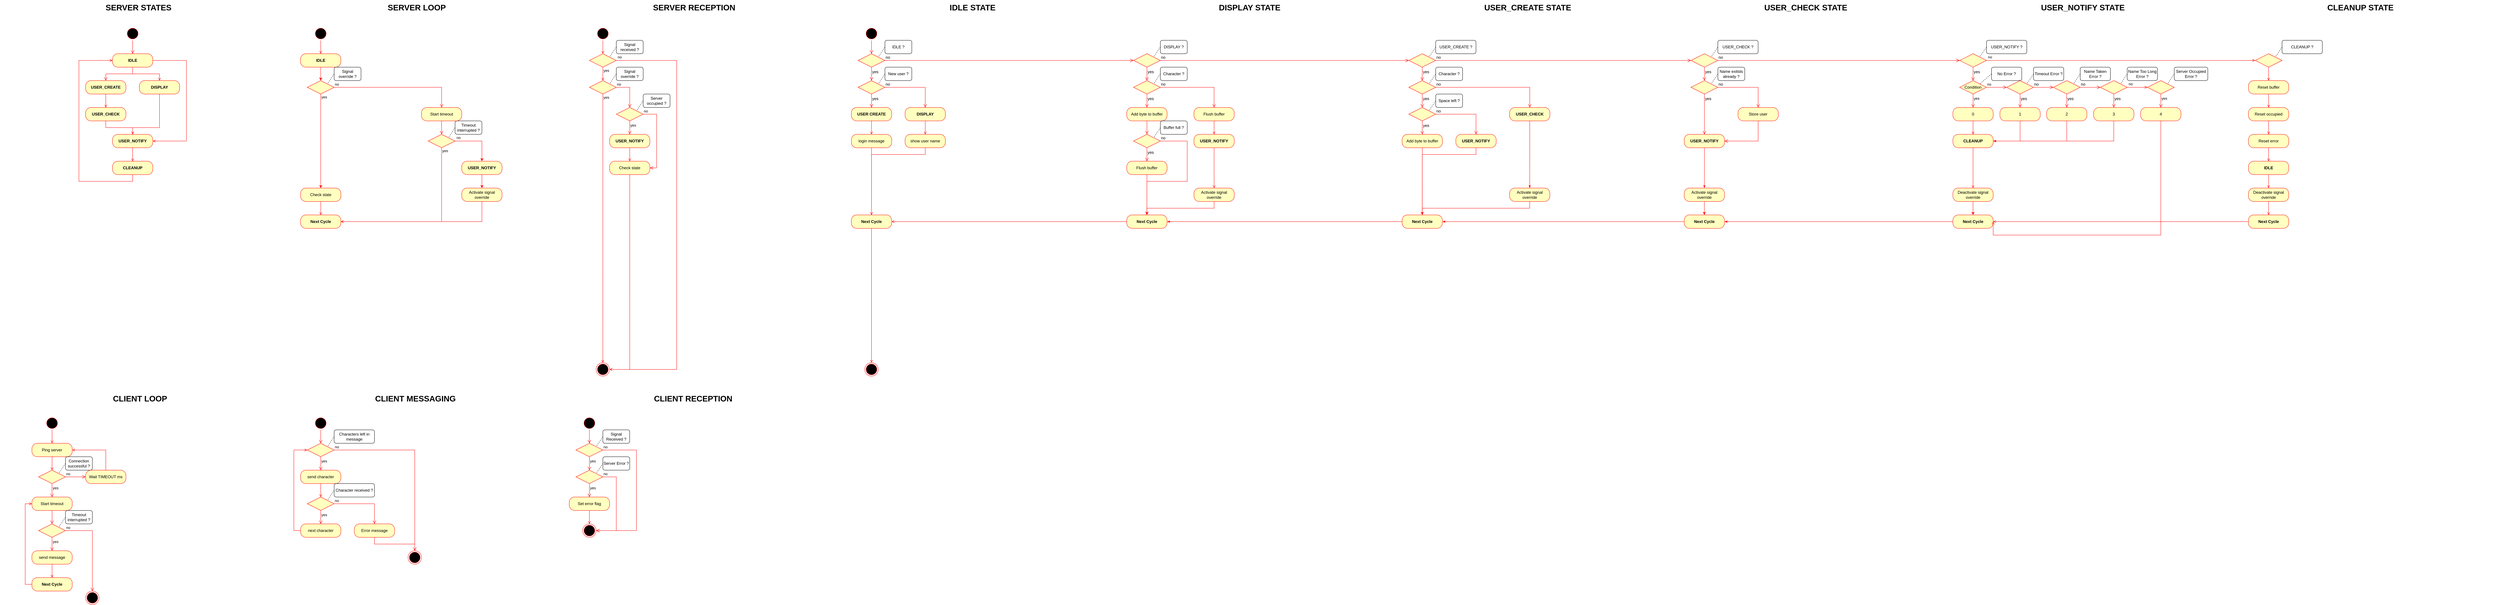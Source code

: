 <mxfile version="20.3.0" type="device"><diagram id="jQcjT-B4oimENTQthtRL" name="Page-1"><mxGraphModel dx="5483" dy="822" grid="1" gridSize="10" guides="1" tooltips="1" connect="1" arrows="1" fold="1" page="1" pageScale="1" pageWidth="827" pageHeight="1169" math="0" shadow="0"><root><mxCell id="0"/><mxCell id="1" parent="0"/><mxCell id="DpJUzllSpeYcbwFuDX6l-288" style="edgeStyle=orthogonalEdgeStyle;rounded=0;orthogonalLoop=1;jettySize=auto;html=1;entryX=0.5;entryY=0;entryDx=0;entryDy=0;strokeColor=#FF0000;fontSize=12;endArrow=open;endFill=0;" parent="1" source="DpJUzllSpeYcbwFuDX6l-255" target="DpJUzllSpeYcbwFuDX6l-257" edge="1"><mxGeometry relative="1" as="geometry"/></mxCell><mxCell id="DpJUzllSpeYcbwFuDX6l-255" value="" style="ellipse;html=1;shape=startState;fillColor=#000000;strokeColor=#ff0000;rounded=0;fontSize=12;" parent="1" vertex="1"><mxGeometry x="-3199.98" y="80" width="40" height="40" as="geometry"/></mxCell><mxCell id="rpu9HzPGLpS0sXaW6njm-86" style="edgeStyle=orthogonalEdgeStyle;rounded=0;orthogonalLoop=1;jettySize=auto;html=1;entryX=0.5;entryY=0;entryDx=0;entryDy=0;strokeColor=#FF0000;" parent="1" source="DpJUzllSpeYcbwFuDX6l-257" target="rpu9HzPGLpS0sXaW6njm-81" edge="1"><mxGeometry relative="1" as="geometry"/></mxCell><mxCell id="DpJUzllSpeYcbwFuDX6l-257" value="IDLE" style="rounded=1;whiteSpace=wrap;html=1;arcSize=40;fontColor=#000000;fillColor=#ffffc0;strokeColor=#ff0000;fontSize=12;fontStyle=1" parent="1" vertex="1"><mxGeometry x="-3240.09" y="160" width="120" height="40" as="geometry"/></mxCell><mxCell id="DpJUzllSpeYcbwFuDX6l-292" style="rounded=0;orthogonalLoop=1;jettySize=auto;html=1;fontSize=12;endArrow=none;endFill=0;dashed=1;entryX=1;entryY=0;entryDx=0;entryDy=0;exitX=0;exitY=0.5;exitDx=0;exitDy=0;" parent="1" source="DpJUzllSpeYcbwFuDX6l-293" target="DpJUzllSpeYcbwFuDX6l-341" edge="1"><mxGeometry relative="1" as="geometry"><mxPoint x="-2810" y="360" as="targetPoint"/><mxPoint x="-2799.91" y="380" as="sourcePoint"/></mxGeometry></mxCell><mxCell id="DpJUzllSpeYcbwFuDX6l-293" value="Timeout interrupted ?" style="text;html=1;strokeColor=default;fillColor=none;align=center;verticalAlign=middle;whiteSpace=wrap;rounded=1;fontSize=12;" parent="1" vertex="1"><mxGeometry x="-2780" y="360" width="80" height="40" as="geometry"/></mxCell><mxCell id="rpu9HzPGLpS0sXaW6njm-263" value="no" style="edgeStyle=orthogonalEdgeStyle;rounded=0;orthogonalLoop=1;jettySize=auto;html=1;exitX=1;exitY=0.5;exitDx=0;exitDy=0;entryX=0.5;entryY=0;entryDx=0;entryDy=0;strokeColor=#FF0000;" parent="1" source="DpJUzllSpeYcbwFuDX6l-341" target="rpu9HzPGLpS0sXaW6njm-262" edge="1"><mxGeometry x="-0.857" y="10" relative="1" as="geometry"><mxPoint as="offset"/></mxGeometry></mxCell><mxCell id="A2ZkPd5tYlb7VMbGRpVc-5" value="yes" style="edgeStyle=orthogonalEdgeStyle;rounded=0;orthogonalLoop=1;jettySize=auto;html=1;entryX=1;entryY=0.5;entryDx=0;entryDy=0;strokeColor=#FF0000;endArrow=open;endFill=0;" edge="1" parent="1" source="DpJUzllSpeYcbwFuDX6l-341" target="rpu9HzPGLpS0sXaW6njm-296"><mxGeometry x="-0.962" y="10" relative="1" as="geometry"><Array as="points"><mxPoint x="-2820" y="660"/></Array><mxPoint y="-1" as="offset"/></mxGeometry></mxCell><mxCell id="DpJUzllSpeYcbwFuDX6l-341" value="" style="rhombus;whiteSpace=wrap;html=1;fillColor=#ffffc0;strokeColor=#ff0000;rounded=0;fontSize=12;" parent="1" vertex="1"><mxGeometry x="-2860" y="400" width="80" height="40" as="geometry"/></mxCell><mxCell id="rpu9HzPGLpS0sXaW6njm-99" value="" style="edgeStyle=orthogonalEdgeStyle;rounded=0;orthogonalLoop=1;jettySize=auto;html=1;strokeColor=#FF0000;" parent="1" edge="1"><mxGeometry relative="1" as="geometry"><mxPoint x="100" y="880" as="sourcePoint"/></mxGeometry></mxCell><mxCell id="rpu9HzPGLpS0sXaW6njm-76" style="edgeStyle=orthogonalEdgeStyle;rounded=0;orthogonalLoop=1;jettySize=auto;html=1;exitX=0.5;exitY=1;exitDx=0;exitDy=0;entryX=0.5;entryY=0;entryDx=0;entryDy=0;strokeColor=#FF0000;" parent="1" edge="1"><mxGeometry relative="1" as="geometry"><mxPoint x="100" y="960" as="targetPoint"/></mxGeometry></mxCell><mxCell id="rpu9HzPGLpS0sXaW6njm-278" value="yes" style="edgeStyle=orthogonalEdgeStyle;rounded=0;orthogonalLoop=1;jettySize=auto;html=1;entryX=0.5;entryY=0;entryDx=0;entryDy=0;strokeColor=#FF0000;" parent="1" source="rpu9HzPGLpS0sXaW6njm-81" target="A2ZkPd5tYlb7VMbGRpVc-3" edge="1"><mxGeometry x="-0.928" y="10" relative="1" as="geometry"><mxPoint x="-3180" y="320" as="targetPoint"/><mxPoint y="-1" as="offset"/></mxGeometry></mxCell><mxCell id="rpu9HzPGLpS0sXaW6njm-81" value="" style="rhombus;whiteSpace=wrap;html=1;fillColor=#ffffc0;strokeColor=#ff0000;" parent="1" vertex="1"><mxGeometry x="-3220.09" y="240" width="80" height="40" as="geometry"/></mxCell><mxCell id="rpu9HzPGLpS0sXaW6njm-82" value="no" style="edgeStyle=orthogonalEdgeStyle;html=1;align=left;verticalAlign=bottom;endArrow=open;endSize=8;strokeColor=#ff0000;rounded=0;entryX=0.5;entryY=0;entryDx=0;entryDy=0;" parent="1" source="rpu9HzPGLpS0sXaW6njm-81" target="rpu9HzPGLpS0sXaW6njm-267" edge="1"><mxGeometry x="-1" relative="1" as="geometry"><mxPoint x="-3099.98" y="260" as="targetPoint"/></mxGeometry></mxCell><mxCell id="rpu9HzPGLpS0sXaW6njm-84" value="Signal override ?" style="text;html=1;strokeColor=default;fillColor=none;align=center;verticalAlign=middle;whiteSpace=wrap;rounded=1;fontSize=12;" parent="1" vertex="1"><mxGeometry x="-3140.09" y="200" width="80" height="40" as="geometry"/></mxCell><mxCell id="rpu9HzPGLpS0sXaW6njm-85" style="rounded=0;orthogonalLoop=1;jettySize=auto;html=1;fontSize=12;exitX=0;exitY=0.5;exitDx=0;exitDy=0;endArrow=none;endFill=0;dashed=1;entryX=1;entryY=0;entryDx=0;entryDy=0;" parent="1" source="rpu9HzPGLpS0sXaW6njm-84" target="rpu9HzPGLpS0sXaW6njm-81" edge="1"><mxGeometry relative="1" as="geometry"><mxPoint x="-3040" y="200" as="targetPoint"/></mxGeometry></mxCell><mxCell id="rpu9HzPGLpS0sXaW6njm-266" style="edgeStyle=orthogonalEdgeStyle;rounded=0;orthogonalLoop=1;jettySize=auto;html=1;exitX=0.5;exitY=1;exitDx=0;exitDy=0;entryX=0.5;entryY=0;entryDx=0;entryDy=0;strokeColor=#FF0000;" parent="1" source="rpu9HzPGLpS0sXaW6njm-262" target="rpu9HzPGLpS0sXaW6njm-264" edge="1"><mxGeometry relative="1" as="geometry"/></mxCell><mxCell id="rpu9HzPGLpS0sXaW6njm-262" value="USER_NOTIFY" style="rounded=1;whiteSpace=wrap;html=1;arcSize=40;fontColor=#000000;fillColor=#ffffc0;strokeColor=#ff0000;fontSize=12;fontStyle=1" parent="1" vertex="1"><mxGeometry x="-2760.02" y="480" width="120" height="40" as="geometry"/></mxCell><mxCell id="A2ZkPd5tYlb7VMbGRpVc-6" style="edgeStyle=orthogonalEdgeStyle;rounded=0;orthogonalLoop=1;jettySize=auto;html=1;entryX=1;entryY=0.5;entryDx=0;entryDy=0;strokeColor=#FF0000;endArrow=open;endFill=0;" edge="1" parent="1" source="rpu9HzPGLpS0sXaW6njm-264" target="rpu9HzPGLpS0sXaW6njm-296"><mxGeometry relative="1" as="geometry"><Array as="points"><mxPoint x="-2700" y="660"/></Array></mxGeometry></mxCell><mxCell id="rpu9HzPGLpS0sXaW6njm-264" value="Activate signal override" style="rounded=1;whiteSpace=wrap;html=1;arcSize=40;fontColor=#000000;fillColor=#ffffc0;strokeColor=#ff0000;" parent="1" vertex="1"><mxGeometry x="-2760.02" y="560" width="120" height="40" as="geometry"/></mxCell><mxCell id="rpu9HzPGLpS0sXaW6njm-267" value="Start timeout" style="rounded=1;whiteSpace=wrap;html=1;arcSize=40;fontColor=#000000;fillColor=#ffffc0;strokeColor=#ff0000;" parent="1" vertex="1"><mxGeometry x="-2880" y="320" width="120" height="40" as="geometry"/></mxCell><mxCell id="rpu9HzPGLpS0sXaW6njm-268" value="" style="edgeStyle=orthogonalEdgeStyle;html=1;verticalAlign=bottom;endArrow=open;endSize=8;strokeColor=#ff0000;rounded=0;entryX=0.5;entryY=0;entryDx=0;entryDy=0;" parent="1" source="rpu9HzPGLpS0sXaW6njm-267" target="DpJUzllSpeYcbwFuDX6l-341" edge="1"><mxGeometry relative="1" as="geometry"><mxPoint x="-2870.02" y="380" as="targetPoint"/></mxGeometry></mxCell><mxCell id="rpu9HzPGLpS0sXaW6njm-296" value="Next Cycle" style="rounded=1;whiteSpace=wrap;html=1;arcSize=40;fontColor=#000000;fillColor=#ffffc0;strokeColor=#ff0000;fontSize=12;fontStyle=1" parent="1" vertex="1"><mxGeometry x="-3239.98" y="640" width="120" height="40" as="geometry"/></mxCell><mxCell id="rpu9HzPGLpS0sXaW6njm-319" value="" style="rhombus;whiteSpace=wrap;html=1;fillColor=#ffffc0;strokeColor=#ff0000;rounded=0;fontSize=12;" parent="1" vertex="1"><mxGeometry x="-1580" y="160" width="80" height="40" as="geometry"/></mxCell><mxCell id="rpu9HzPGLpS0sXaW6njm-320" value="no" style="edgeStyle=orthogonalEdgeStyle;html=1;align=left;verticalAlign=bottom;endArrow=open;endSize=8;strokeColor=#ff0000;rounded=0;fontSize=12;entryX=0;entryY=0.5;entryDx=0;entryDy=0;" parent="1" source="rpu9HzPGLpS0sXaW6njm-319" target="rpu9HzPGLpS0sXaW6njm-322" edge="1"><mxGeometry x="-1" relative="1" as="geometry"><mxPoint x="-1319.88" y="230" as="targetPoint"/></mxGeometry></mxCell><mxCell id="rpu9HzPGLpS0sXaW6njm-321" value="yes" style="edgeStyle=orthogonalEdgeStyle;html=1;align=left;verticalAlign=top;endArrow=open;endSize=8;strokeColor=#ff0000;rounded=0;fontSize=12;entryX=0.5;entryY=0;entryDx=0;entryDy=0;" parent="1" source="rpu9HzPGLpS0sXaW6njm-319" target="rpu9HzPGLpS0sXaW6njm-344" edge="1"><mxGeometry x="-1" relative="1" as="geometry"><mxPoint x="-1559.91" y="230" as="targetPoint"/></mxGeometry></mxCell><mxCell id="rpu9HzPGLpS0sXaW6njm-322" value="" style="rhombus;whiteSpace=wrap;html=1;fillColor=#ffffc0;strokeColor=#ff0000;rounded=0;fontSize=12;" parent="1" vertex="1"><mxGeometry x="-759.88" y="160" width="80" height="40" as="geometry"/></mxCell><mxCell id="rpu9HzPGLpS0sXaW6njm-323" value="no" style="edgeStyle=orthogonalEdgeStyle;html=1;align=left;verticalAlign=bottom;endArrow=open;endSize=8;strokeColor=#ff0000;rounded=0;fontSize=12;entryX=0;entryY=0.5;entryDx=0;entryDy=0;" parent="1" source="rpu9HzPGLpS0sXaW6njm-322" target="rpu9HzPGLpS0sXaW6njm-325" edge="1"><mxGeometry x="-1" relative="1" as="geometry"><mxPoint x="390.01" y="-80" as="targetPoint"/></mxGeometry></mxCell><mxCell id="rpu9HzPGLpS0sXaW6njm-324" value="yes" style="edgeStyle=orthogonalEdgeStyle;html=1;align=left;verticalAlign=top;endArrow=open;endSize=8;strokeColor=#ff0000;rounded=0;fontSize=12;" parent="1" source="rpu9HzPGLpS0sXaW6njm-322" target="rpu9HzPGLpS0sXaW6njm-357" edge="1"><mxGeometry x="-1" relative="1" as="geometry"><mxPoint x="-759.88" y="230" as="targetPoint"/></mxGeometry></mxCell><mxCell id="rpu9HzPGLpS0sXaW6njm-325" value="" style="rhombus;whiteSpace=wrap;html=1;fillColor=#ffffc0;strokeColor=#ff0000;rounded=0;fontSize=12;" parent="1" vertex="1"><mxGeometry x="59.89" y="160" width="80" height="40" as="geometry"/></mxCell><mxCell id="rpu9HzPGLpS0sXaW6njm-326" value="no" style="edgeStyle=orthogonalEdgeStyle;html=1;align=left;verticalAlign=bottom;endArrow=open;endSize=8;strokeColor=#ff0000;rounded=0;fontSize=12;entryX=0;entryY=0.5;entryDx=0;entryDy=0;" parent="1" source="rpu9HzPGLpS0sXaW6njm-325" target="rpu9HzPGLpS0sXaW6njm-328" edge="1"><mxGeometry x="-1" relative="1" as="geometry"><mxPoint x="600.01" y="-100" as="targetPoint"/></mxGeometry></mxCell><mxCell id="rpu9HzPGLpS0sXaW6njm-327" value="yes" style="edgeStyle=orthogonalEdgeStyle;html=1;align=left;verticalAlign=top;endArrow=open;endSize=8;strokeColor=#ff0000;rounded=0;fontSize=12;entryX=0.5;entryY=0;entryDx=0;entryDy=0;" parent="1" source="rpu9HzPGLpS0sXaW6njm-325" target="rpu9HzPGLpS0sXaW6njm-375" edge="1"><mxGeometry x="-1" relative="1" as="geometry"><mxPoint x="99.89" y="260" as="targetPoint"/></mxGeometry></mxCell><mxCell id="rpu9HzPGLpS0sXaW6njm-328" value="" style="rhombus;whiteSpace=wrap;html=1;fillColor=#ffffc0;strokeColor=#ff0000;rounded=0;fontSize=12;" parent="1" vertex="1"><mxGeometry x="900.0" y="160" width="80" height="40" as="geometry"/></mxCell><mxCell id="rpu9HzPGLpS0sXaW6njm-329" value="no" style="edgeStyle=orthogonalEdgeStyle;html=1;align=left;verticalAlign=bottom;endArrow=open;endSize=8;strokeColor=#ff0000;rounded=0;fontSize=12;entryX=0;entryY=0.5;entryDx=0;entryDy=0;" parent="1" source="rpu9HzPGLpS0sXaW6njm-328" target="rpu9HzPGLpS0sXaW6njm-332" edge="1"><mxGeometry x="-1" relative="1" as="geometry"><mxPoint x="1230.01" y="-100" as="targetPoint"/></mxGeometry></mxCell><mxCell id="rpu9HzPGLpS0sXaW6njm-330" value="yes" style="edgeStyle=orthogonalEdgeStyle;html=1;align=left;verticalAlign=top;endArrow=open;endSize=8;strokeColor=#ff0000;rounded=0;fontSize=12;entryX=0.5;entryY=0;entryDx=0;entryDy=0;" parent="1" source="rpu9HzPGLpS0sXaW6njm-328" target="rpu9HzPGLpS0sXaW6njm-393" edge="1"><mxGeometry x="-1" relative="1" as="geometry"><mxPoint x="900.11" y="220" as="targetPoint"/></mxGeometry></mxCell><mxCell id="A2ZkPd5tYlb7VMbGRpVc-73" value="no" style="edgeStyle=orthogonalEdgeStyle;rounded=0;orthogonalLoop=1;jettySize=auto;html=1;entryX=0;entryY=0.5;entryDx=0;entryDy=0;strokeColor=#FF0000;endArrow=open;endFill=0;" edge="1" parent="1" source="rpu9HzPGLpS0sXaW6njm-332" target="A2ZkPd5tYlb7VMbGRpVc-72"><mxGeometry x="-0.975" y="10" relative="1" as="geometry"><mxPoint as="offset"/></mxGeometry></mxCell><mxCell id="rpu9HzPGLpS0sXaW6njm-332" value="" style="rhombus;whiteSpace=wrap;html=1;fillColor=#ffffc0;strokeColor=#ff0000;rounded=0;fontSize=12;" parent="1" vertex="1"><mxGeometry x="1700" y="160" width="80" height="40" as="geometry"/></mxCell><mxCell id="rpu9HzPGLpS0sXaW6njm-333" value="yes" style="edgeStyle=orthogonalEdgeStyle;html=1;align=left;verticalAlign=top;endArrow=open;endSize=8;strokeColor=#ff0000;rounded=0;fontSize=12;entryX=0.5;entryY=0;entryDx=0;entryDy=0;exitX=0.5;exitY=1;exitDx=0;exitDy=0;" parent="1" source="rpu9HzPGLpS0sXaW6njm-332" target="A2ZkPd5tYlb7VMbGRpVc-34" edge="1"><mxGeometry x="-1" relative="1" as="geometry"><mxPoint x="1880.0" y="260" as="targetPoint"/><mxPoint x="1880" y="200" as="sourcePoint"/></mxGeometry></mxCell><mxCell id="rpu9HzPGLpS0sXaW6njm-334" style="rounded=0;orthogonalLoop=1;jettySize=auto;html=1;fontSize=12;exitX=0;exitY=0.5;exitDx=0;exitDy=0;endArrow=none;endFill=0;dashed=1;entryX=1;entryY=0;entryDx=0;entryDy=0;" parent="1" target="rpu9HzPGLpS0sXaW6njm-319" edge="1"><mxGeometry relative="1" as="geometry"><mxPoint x="-1520" y="150" as="targetPoint"/><mxPoint x="-1500.0" y="140" as="sourcePoint"/></mxGeometry></mxCell><mxCell id="rpu9HzPGLpS0sXaW6njm-335" value="IDLE ?" style="text;html=1;strokeColor=default;fillColor=none;align=center;verticalAlign=middle;whiteSpace=wrap;rounded=1;fontSize=12;" parent="1" vertex="1"><mxGeometry x="-1500" y="120" width="80" height="40" as="geometry"/></mxCell><mxCell id="rpu9HzPGLpS0sXaW6njm-336" style="rounded=0;orthogonalLoop=1;jettySize=auto;html=1;fontSize=12;exitX=0;exitY=0.5;exitDx=0;exitDy=0;endArrow=none;endFill=0;dashed=1;entryX=1;entryY=0;entryDx=0;entryDy=0;" parent="1" source="rpu9HzPGLpS0sXaW6njm-337" target="rpu9HzPGLpS0sXaW6njm-322" edge="1"><mxGeometry relative="1" as="geometry"><mxPoint x="-709.88" y="150" as="targetPoint"/></mxGeometry></mxCell><mxCell id="rpu9HzPGLpS0sXaW6njm-337" value="DISPLAY ?" style="text;html=1;strokeColor=default;fillColor=none;align=center;verticalAlign=middle;whiteSpace=wrap;rounded=1;fontSize=12;" parent="1" vertex="1"><mxGeometry x="-679.88" y="120" width="80" height="40" as="geometry"/></mxCell><mxCell id="rpu9HzPGLpS0sXaW6njm-338" style="rounded=0;orthogonalLoop=1;jettySize=auto;html=1;fontSize=12;exitX=0;exitY=0.5;exitDx=0;exitDy=0;endArrow=none;endFill=0;dashed=1;entryX=1;entryY=0;entryDx=0;entryDy=0;" parent="1" source="rpu9HzPGLpS0sXaW6njm-339" target="rpu9HzPGLpS0sXaW6njm-325" edge="1"><mxGeometry relative="1" as="geometry"><mxPoint x="109.89" y="140" as="targetPoint"/></mxGeometry></mxCell><mxCell id="rpu9HzPGLpS0sXaW6njm-339" value="USER_CREATE ?" style="text;html=1;strokeColor=default;fillColor=none;align=center;verticalAlign=middle;whiteSpace=wrap;rounded=1;fontSize=12;" parent="1" vertex="1"><mxGeometry x="139.89" y="120" width="120" height="40" as="geometry"/></mxCell><mxCell id="rpu9HzPGLpS0sXaW6njm-340" style="rounded=0;orthogonalLoop=1;jettySize=auto;html=1;fontSize=12;exitX=0;exitY=0.5;exitDx=0;exitDy=0;endArrow=none;endFill=0;dashed=1;entryX=1;entryY=0;entryDx=0;entryDy=0;" parent="1" source="rpu9HzPGLpS0sXaW6njm-341" target="rpu9HzPGLpS0sXaW6njm-328" edge="1"><mxGeometry relative="1" as="geometry"><mxPoint x="950.0" y="150" as="targetPoint"/></mxGeometry></mxCell><mxCell id="rpu9HzPGLpS0sXaW6njm-341" value="USER_CHECK ?" style="text;html=1;strokeColor=default;fillColor=none;align=center;verticalAlign=middle;whiteSpace=wrap;rounded=1;fontSize=12;" parent="1" vertex="1"><mxGeometry x="980.0" y="120" width="120" height="40" as="geometry"/></mxCell><mxCell id="rpu9HzPGLpS0sXaW6njm-342" style="rounded=0;orthogonalLoop=1;jettySize=auto;html=1;fontSize=12;exitX=0;exitY=0.5;exitDx=0;exitDy=0;endArrow=none;endFill=0;dashed=1;entryX=1;entryY=0;entryDx=0;entryDy=0;" parent="1" source="rpu9HzPGLpS0sXaW6njm-343" edge="1"><mxGeometry relative="1" as="geometry"><mxPoint x="1760.0" y="170" as="targetPoint"/></mxGeometry></mxCell><mxCell id="rpu9HzPGLpS0sXaW6njm-343" value="USER_NOTIFY ?" style="text;html=1;strokeColor=default;fillColor=none;align=center;verticalAlign=middle;whiteSpace=wrap;rounded=1;fontSize=12;" parent="1" vertex="1"><mxGeometry x="1780.0" y="120" width="120" height="40" as="geometry"/></mxCell><mxCell id="rpu9HzPGLpS0sXaW6njm-344" value="" style="rhombus;whiteSpace=wrap;html=1;fillColor=#ffffc0;strokeColor=#ff0000;rounded=0;fontSize=12;" parent="1" vertex="1"><mxGeometry x="-1580" y="240" width="80" height="40" as="geometry"/></mxCell><mxCell id="rpu9HzPGLpS0sXaW6njm-345" value="no" style="edgeStyle=orthogonalEdgeStyle;html=1;align=left;verticalAlign=bottom;endArrow=open;endSize=8;strokeColor=#ff0000;rounded=0;fontSize=12;entryX=0.5;entryY=0;entryDx=0;entryDy=0;" parent="1" source="rpu9HzPGLpS0sXaW6njm-344" target="rpu9HzPGLpS0sXaW6njm-353" edge="1"><mxGeometry x="-1" relative="1" as="geometry"><mxPoint x="-1299.91" y="270" as="targetPoint"/><Array as="points"><mxPoint x="-1379.91" y="260"/></Array></mxGeometry></mxCell><mxCell id="rpu9HzPGLpS0sXaW6njm-346" value="yes" style="edgeStyle=orthogonalEdgeStyle;html=1;align=left;verticalAlign=top;endArrow=open;endSize=8;strokeColor=#ff0000;rounded=0;fontSize=12;entryX=0.5;entryY=0;entryDx=0;entryDy=0;" parent="1" source="rpu9HzPGLpS0sXaW6njm-344" target="rpu9HzPGLpS0sXaW6njm-350" edge="1"><mxGeometry x="-1" relative="1" as="geometry"><mxPoint x="-1570" y="300" as="targetPoint"/></mxGeometry></mxCell><mxCell id="rpu9HzPGLpS0sXaW6njm-347" value="New user ?" style="text;html=1;strokeColor=default;fillColor=none;align=center;verticalAlign=middle;whiteSpace=wrap;rounded=1;fontSize=12;" parent="1" vertex="1"><mxGeometry x="-1500" y="200" width="80" height="40" as="geometry"/></mxCell><mxCell id="rpu9HzPGLpS0sXaW6njm-348" style="rounded=0;orthogonalLoop=1;jettySize=auto;html=1;fontSize=12;exitX=0;exitY=0.5;exitDx=0;exitDy=0;endArrow=none;endFill=0;dashed=1;entryX=1;entryY=0;entryDx=0;entryDy=0;" parent="1" source="rpu9HzPGLpS0sXaW6njm-347" target="rpu9HzPGLpS0sXaW6njm-344" edge="1"><mxGeometry relative="1" as="geometry"><mxPoint x="-1430" y="250" as="targetPoint"/></mxGeometry></mxCell><mxCell id="A2ZkPd5tYlb7VMbGRpVc-51" style="edgeStyle=orthogonalEdgeStyle;rounded=0;orthogonalLoop=1;jettySize=auto;html=1;entryX=0.5;entryY=0;entryDx=0;entryDy=0;strokeColor=#FF0000;endArrow=open;endFill=0;" edge="1" parent="1" source="rpu9HzPGLpS0sXaW6njm-350" target="A2ZkPd5tYlb7VMbGRpVc-49"><mxGeometry relative="1" as="geometry"/></mxCell><mxCell id="rpu9HzPGLpS0sXaW6njm-350" value="USER CREATE" style="rounded=1;whiteSpace=wrap;html=1;arcSize=40;fontColor=#000000;fillColor=#ffffc0;strokeColor=#ff0000;fontSize=12;fontStyle=1" parent="1" vertex="1"><mxGeometry x="-1600" y="320" width="120" height="40" as="geometry"/></mxCell><mxCell id="A2ZkPd5tYlb7VMbGRpVc-58" style="edgeStyle=orthogonalEdgeStyle;rounded=0;orthogonalLoop=1;jettySize=auto;html=1;entryX=0.5;entryY=0;entryDx=0;entryDy=0;strokeColor=#FF0000;endArrow=open;endFill=0;" edge="1" parent="1" source="rpu9HzPGLpS0sXaW6njm-352" target="A2ZkPd5tYlb7VMbGRpVc-57"><mxGeometry relative="1" as="geometry"/></mxCell><mxCell id="rpu9HzPGLpS0sXaW6njm-352" value="Next Cycle" style="rounded=1;whiteSpace=wrap;html=1;arcSize=40;fontColor=#000000;fillColor=#ffffc0;strokeColor=#ff0000;fontSize=12;fontStyle=1" parent="1" vertex="1"><mxGeometry x="-1600.0" y="640" width="120" height="40" as="geometry"/></mxCell><mxCell id="A2ZkPd5tYlb7VMbGRpVc-52" style="edgeStyle=orthogonalEdgeStyle;rounded=0;orthogonalLoop=1;jettySize=auto;html=1;entryX=0.5;entryY=0;entryDx=0;entryDy=0;strokeColor=#FF0000;endArrow=open;endFill=0;" edge="1" parent="1" source="rpu9HzPGLpS0sXaW6njm-353" target="A2ZkPd5tYlb7VMbGRpVc-50"><mxGeometry relative="1" as="geometry"/></mxCell><mxCell id="rpu9HzPGLpS0sXaW6njm-353" value="DISPLAY" style="rounded=1;whiteSpace=wrap;html=1;arcSize=40;fontColor=#000000;fillColor=#ffffc0;strokeColor=#ff0000;fontSize=12;fontStyle=1" parent="1" vertex="1"><mxGeometry x="-1440" y="320" width="120" height="40" as="geometry"/></mxCell><mxCell id="rpu9HzPGLpS0sXaW6njm-355" style="edgeStyle=orthogonalEdgeStyle;rounded=0;orthogonalLoop=1;jettySize=auto;html=1;entryX=1;entryY=0.5;entryDx=0;entryDy=0;strokeColor=#FF0000;fontSize=12;endArrow=open;endFill=0;" parent="1" source="rpu9HzPGLpS0sXaW6njm-356" target="rpu9HzPGLpS0sXaW6njm-352" edge="1"><mxGeometry relative="1" as="geometry"><mxPoint x="-899.99" y="380" as="targetPoint"/></mxGeometry></mxCell><mxCell id="rpu9HzPGLpS0sXaW6njm-356" value="Next Cycle" style="rounded=1;whiteSpace=wrap;html=1;arcSize=40;fontColor=#000000;fillColor=#ffffc0;strokeColor=#ff0000;fontSize=12;fontStyle=1" parent="1" vertex="1"><mxGeometry x="-779.99" y="640" width="120" height="40" as="geometry"/></mxCell><mxCell id="rpu9HzPGLpS0sXaW6njm-357" value="" style="rhombus;whiteSpace=wrap;html=1;fillColor=#ffffc0;strokeColor=#ff0000;rounded=0;fontSize=12;" parent="1" vertex="1"><mxGeometry x="-759.88" y="240" width="80" height="40" as="geometry"/></mxCell><mxCell id="rpu9HzPGLpS0sXaW6njm-358" value="no" style="edgeStyle=orthogonalEdgeStyle;html=1;align=left;verticalAlign=bottom;endArrow=open;endSize=8;strokeColor=#ff0000;rounded=0;fontSize=12;entryX=0.5;entryY=0;entryDx=0;entryDy=0;" parent="1" source="rpu9HzPGLpS0sXaW6njm-357" target="rpu9HzPGLpS0sXaW6njm-372" edge="1"><mxGeometry x="-1" relative="1" as="geometry"><mxPoint x="-579.88" y="260" as="targetPoint"/></mxGeometry></mxCell><mxCell id="rpu9HzPGLpS0sXaW6njm-359" value="yes" style="edgeStyle=orthogonalEdgeStyle;html=1;align=left;verticalAlign=top;endArrow=open;endSize=8;strokeColor=#ff0000;rounded=0;fontSize=12;entryX=0.5;entryY=0;entryDx=0;entryDy=0;" parent="1" source="rpu9HzPGLpS0sXaW6njm-357" target="rpu9HzPGLpS0sXaW6njm-362" edge="1"><mxGeometry x="-1" relative="1" as="geometry"><mxPoint x="-749.88" y="310" as="targetPoint"/></mxGeometry></mxCell><mxCell id="rpu9HzPGLpS0sXaW6njm-360" value="Character ?" style="text;html=1;strokeColor=default;fillColor=none;align=center;verticalAlign=middle;whiteSpace=wrap;rounded=1;fontSize=12;" parent="1" vertex="1"><mxGeometry x="-679.88" y="200" width="80" height="40" as="geometry"/></mxCell><mxCell id="rpu9HzPGLpS0sXaW6njm-361" style="rounded=0;orthogonalLoop=1;jettySize=auto;html=1;fontSize=12;exitX=0;exitY=0.5;exitDx=0;exitDy=0;endArrow=none;endFill=0;dashed=1;entryX=1;entryY=0;entryDx=0;entryDy=0;" parent="1" source="rpu9HzPGLpS0sXaW6njm-360" target="rpu9HzPGLpS0sXaW6njm-357" edge="1"><mxGeometry relative="1" as="geometry"><mxPoint x="-709.88" y="210" as="targetPoint"/></mxGeometry></mxCell><mxCell id="rpu9HzPGLpS0sXaW6njm-362" value="Add byte to buffer" style="rounded=1;whiteSpace=wrap;html=1;arcSize=40;fontColor=#000000;fillColor=#ffffc0;strokeColor=#ff0000;fontSize=12;" parent="1" vertex="1"><mxGeometry x="-779.88" y="320" width="120" height="40" as="geometry"/></mxCell><mxCell id="rpu9HzPGLpS0sXaW6njm-363" value="" style="edgeStyle=orthogonalEdgeStyle;html=1;verticalAlign=bottom;endArrow=open;endSize=8;strokeColor=#ff0000;rounded=0;fontSize=12;" parent="1" source="rpu9HzPGLpS0sXaW6njm-362" target="rpu9HzPGLpS0sXaW6njm-366" edge="1"><mxGeometry relative="1" as="geometry"><mxPoint x="-759.88" y="380" as="targetPoint"/></mxGeometry></mxCell><mxCell id="rpu9HzPGLpS0sXaW6njm-364" style="edgeStyle=orthogonalEdgeStyle;rounded=0;orthogonalLoop=1;jettySize=auto;html=1;exitX=0.5;exitY=1;exitDx=0;exitDy=0;strokeColor=#FF0000;fontSize=12;endArrow=open;endFill=0;entryX=0.5;entryY=0;entryDx=0;entryDy=0;" parent="1" source="rpu9HzPGLpS0sXaW6njm-365" target="rpu9HzPGLpS0sXaW6njm-356" edge="1"><mxGeometry relative="1" as="geometry"><mxPoint x="-719.88" y="600" as="targetPoint"/><Array as="points"/></mxGeometry></mxCell><mxCell id="rpu9HzPGLpS0sXaW6njm-365" value="Flush buffer" style="rounded=1;whiteSpace=wrap;html=1;arcSize=40;fontColor=#000000;fillColor=#ffffc0;strokeColor=#ff0000;fontSize=12;" parent="1" vertex="1"><mxGeometry x="-779.88" y="480" width="120" height="40" as="geometry"/></mxCell><mxCell id="rpu9HzPGLpS0sXaW6njm-366" value="" style="rhombus;whiteSpace=wrap;html=1;fillColor=#ffffc0;strokeColor=#ff0000;rounded=0;fontSize=12;" parent="1" vertex="1"><mxGeometry x="-759.88" y="400" width="80" height="40" as="geometry"/></mxCell><mxCell id="rpu9HzPGLpS0sXaW6njm-367" value="no" style="edgeStyle=orthogonalEdgeStyle;html=1;align=left;verticalAlign=bottom;endArrow=open;endSize=8;strokeColor=#ff0000;rounded=0;fontSize=12;entryX=0.5;entryY=0;entryDx=0;entryDy=0;" parent="1" source="rpu9HzPGLpS0sXaW6njm-366" target="rpu9HzPGLpS0sXaW6njm-356" edge="1"><mxGeometry x="-1" relative="1" as="geometry"><mxPoint x="-719.88" y="600" as="targetPoint"/><Array as="points"><mxPoint x="-599.99" y="420"/><mxPoint x="-599.99" y="540"/><mxPoint x="-719.99" y="540"/></Array></mxGeometry></mxCell><mxCell id="rpu9HzPGLpS0sXaW6njm-368" value="yes" style="edgeStyle=orthogonalEdgeStyle;html=1;align=left;verticalAlign=top;endArrow=open;endSize=8;strokeColor=#ff0000;rounded=0;fontSize=12;entryX=0.5;entryY=0;entryDx=0;entryDy=0;" parent="1" source="rpu9HzPGLpS0sXaW6njm-366" target="rpu9HzPGLpS0sXaW6njm-365" edge="1"><mxGeometry x="-1" relative="1" as="geometry"><mxPoint x="-749.88" y="460" as="targetPoint"/></mxGeometry></mxCell><mxCell id="rpu9HzPGLpS0sXaW6njm-369" value="Buffer full ?" style="text;html=1;strokeColor=default;fillColor=none;align=center;verticalAlign=middle;whiteSpace=wrap;rounded=1;fontSize=12;" parent="1" vertex="1"><mxGeometry x="-679.88" y="360" width="80" height="40" as="geometry"/></mxCell><mxCell id="rpu9HzPGLpS0sXaW6njm-370" style="rounded=0;orthogonalLoop=1;jettySize=auto;html=1;fontSize=12;exitX=0;exitY=0.5;exitDx=0;exitDy=0;endArrow=none;endFill=0;dashed=1;entryX=1;entryY=0;entryDx=0;entryDy=0;" parent="1" source="rpu9HzPGLpS0sXaW6njm-369" target="rpu9HzPGLpS0sXaW6njm-366" edge="1"><mxGeometry relative="1" as="geometry"><mxPoint x="-709.88" y="390" as="targetPoint"/></mxGeometry></mxCell><mxCell id="rpu9HzPGLpS0sXaW6njm-371" style="edgeStyle=orthogonalEdgeStyle;rounded=0;orthogonalLoop=1;jettySize=auto;html=1;entryX=0.5;entryY=0;entryDx=0;entryDy=0;strokeColor=#FF0000;fontSize=12;endArrow=open;endFill=0;" parent="1" source="rpu9HzPGLpS0sXaW6njm-372" target="rpu9HzPGLpS0sXaW6njm-374" edge="1"><mxGeometry relative="1" as="geometry"/></mxCell><mxCell id="rpu9HzPGLpS0sXaW6njm-372" value="Flush buffer" style="rounded=1;whiteSpace=wrap;html=1;arcSize=40;fontColor=#000000;fillColor=#ffffc0;strokeColor=#ff0000;fontSize=12;" parent="1" vertex="1"><mxGeometry x="-579.88" y="320" width="120" height="40" as="geometry"/></mxCell><mxCell id="rpu9HzPGLpS0sXaW6njm-373" style="edgeStyle=orthogonalEdgeStyle;rounded=0;orthogonalLoop=1;jettySize=auto;html=1;exitX=0.5;exitY=1;exitDx=0;exitDy=0;strokeColor=#FF0000;fontSize=12;endArrow=open;endFill=0;entryX=0.5;entryY=0;entryDx=0;entryDy=0;" parent="1" source="rpu9HzPGLpS0sXaW6njm-374" target="rpu9HzPGLpS0sXaW6njm-438" edge="1"><mxGeometry relative="1" as="geometry"><mxPoint x="-519.88" y="540" as="targetPoint"/><Array as="points"/></mxGeometry></mxCell><mxCell id="rpu9HzPGLpS0sXaW6njm-374" value="USER_NOTIFY" style="rounded=1;whiteSpace=wrap;html=1;arcSize=40;fontColor=#000000;fillColor=#ffffc0;strokeColor=#ff0000;fontSize=12;fontStyle=1" parent="1" vertex="1"><mxGeometry x="-579.88" y="400" width="120" height="40" as="geometry"/></mxCell><mxCell id="rpu9HzPGLpS0sXaW6njm-375" value="" style="rhombus;whiteSpace=wrap;html=1;fillColor=#ffffc0;strokeColor=#ff0000;rounded=0;fontSize=12;" parent="1" vertex="1"><mxGeometry x="59.89" y="240" width="80" height="40" as="geometry"/></mxCell><mxCell id="rpu9HzPGLpS0sXaW6njm-376" value="no" style="edgeStyle=orthogonalEdgeStyle;html=1;align=left;verticalAlign=bottom;endArrow=open;endSize=8;strokeColor=#ff0000;rounded=0;fontSize=12;entryX=0.5;entryY=0;entryDx=0;entryDy=0;" parent="1" source="rpu9HzPGLpS0sXaW6njm-375" target="rpu9HzPGLpS0sXaW6njm-392" edge="1"><mxGeometry x="-1" relative="1" as="geometry"><mxPoint x="239.89" y="260" as="targetPoint"/></mxGeometry></mxCell><mxCell id="rpu9HzPGLpS0sXaW6njm-377" value="yes" style="edgeStyle=orthogonalEdgeStyle;html=1;align=left;verticalAlign=top;endArrow=open;endSize=8;strokeColor=#ff0000;rounded=0;fontSize=12;entryX=0.5;entryY=0;entryDx=0;entryDy=0;" parent="1" source="rpu9HzPGLpS0sXaW6njm-375" target="rpu9HzPGLpS0sXaW6njm-380" edge="1"><mxGeometry x="-1" relative="1" as="geometry"><mxPoint x="50" y="310" as="targetPoint"/></mxGeometry></mxCell><mxCell id="rpu9HzPGLpS0sXaW6njm-378" value="Character ?" style="text;html=1;strokeColor=default;fillColor=none;align=center;verticalAlign=middle;whiteSpace=wrap;rounded=1;fontSize=12;" parent="1" vertex="1"><mxGeometry x="140" y="200" width="80" height="40" as="geometry"/></mxCell><mxCell id="rpu9HzPGLpS0sXaW6njm-379" style="rounded=0;orthogonalLoop=1;jettySize=auto;html=1;fontSize=12;exitX=0;exitY=0.5;exitDx=0;exitDy=0;endArrow=none;endFill=0;dashed=1;entryX=1;entryY=0;entryDx=0;entryDy=0;" parent="1" source="rpu9HzPGLpS0sXaW6njm-378" target="rpu9HzPGLpS0sXaW6njm-375" edge="1"><mxGeometry relative="1" as="geometry"><mxPoint x="130" y="230" as="targetPoint"/></mxGeometry></mxCell><mxCell id="rpu9HzPGLpS0sXaW6njm-380" value="" style="rhombus;whiteSpace=wrap;html=1;fillColor=#ffffc0;strokeColor=#ff0000;rounded=0;fontSize=12;" parent="1" vertex="1"><mxGeometry x="59.89" y="320" width="80" height="40" as="geometry"/></mxCell><mxCell id="rpu9HzPGLpS0sXaW6njm-381" value="no" style="edgeStyle=orthogonalEdgeStyle;html=1;align=left;verticalAlign=bottom;endArrow=open;endSize=8;strokeColor=#ff0000;rounded=0;fontSize=12;entryX=0.5;entryY=0;entryDx=0;entryDy=0;" parent="1" source="rpu9HzPGLpS0sXaW6njm-380" target="rpu9HzPGLpS0sXaW6njm-386" edge="1"><mxGeometry x="-1" relative="1" as="geometry"><mxPoint x="260" y="400" as="targetPoint"/></mxGeometry></mxCell><mxCell id="rpu9HzPGLpS0sXaW6njm-382" value="yes" style="edgeStyle=orthogonalEdgeStyle;html=1;align=left;verticalAlign=top;endArrow=open;endSize=8;strokeColor=#ff0000;rounded=0;fontSize=12;" parent="1" source="rpu9HzPGLpS0sXaW6njm-380" target="rpu9HzPGLpS0sXaW6njm-390" edge="1"><mxGeometry x="-1" relative="1" as="geometry"><mxPoint x="-10.0" y="370" as="targetPoint"/></mxGeometry></mxCell><mxCell id="rpu9HzPGLpS0sXaW6njm-383" style="rounded=0;orthogonalLoop=1;jettySize=auto;html=1;fontSize=12;exitX=0;exitY=0.5;exitDx=0;exitDy=0;endArrow=none;endFill=0;dashed=1;entryX=1;entryY=0;entryDx=0;entryDy=0;" parent="1" source="rpu9HzPGLpS0sXaW6njm-384" target="rpu9HzPGLpS0sXaW6njm-380" edge="1"><mxGeometry relative="1" as="geometry"><mxPoint x="60" y="310" as="targetPoint"/></mxGeometry></mxCell><mxCell id="rpu9HzPGLpS0sXaW6njm-384" value="Space left ?" style="text;html=1;strokeColor=default;fillColor=none;align=center;verticalAlign=middle;whiteSpace=wrap;rounded=1;fontSize=12;" parent="1" vertex="1"><mxGeometry x="140" y="280" width="80" height="40" as="geometry"/></mxCell><mxCell id="A2ZkPd5tYlb7VMbGRpVc-8" style="edgeStyle=orthogonalEdgeStyle;rounded=0;orthogonalLoop=1;jettySize=auto;html=1;strokeColor=#FF0000;endArrow=open;endFill=0;entryX=0.5;entryY=0;entryDx=0;entryDy=0;" edge="1" parent="1" source="rpu9HzPGLpS0sXaW6njm-386" target="rpu9HzPGLpS0sXaW6njm-388"><mxGeometry relative="1" as="geometry"><mxPoint x="69.89" y="660" as="targetPoint"/><Array as="points"><mxPoint x="259.89" y="460"/><mxPoint x="99.89" y="460"/></Array></mxGeometry></mxCell><mxCell id="rpu9HzPGLpS0sXaW6njm-386" value="USER_NOTIFY" style="rounded=1;whiteSpace=wrap;html=1;arcSize=40;fontColor=#000000;fillColor=#ffffc0;strokeColor=#ff0000;fontSize=12;fontStyle=1" parent="1" vertex="1"><mxGeometry x="200" y="400" width="120" height="40" as="geometry"/></mxCell><mxCell id="rpu9HzPGLpS0sXaW6njm-387" style="edgeStyle=orthogonalEdgeStyle;rounded=0;orthogonalLoop=1;jettySize=auto;html=1;exitX=0;exitY=0.5;exitDx=0;exitDy=0;entryX=1;entryY=0.5;entryDx=0;entryDy=0;strokeColor=#FF0000;fontSize=12;endArrow=classicThin;endFill=1;shadow=0;" parent="1" source="rpu9HzPGLpS0sXaW6njm-388" target="rpu9HzPGLpS0sXaW6njm-356" edge="1"><mxGeometry relative="1" as="geometry"/></mxCell><mxCell id="rpu9HzPGLpS0sXaW6njm-388" value="Next Cycle" style="rounded=1;whiteSpace=wrap;html=1;arcSize=40;fontColor=#000000;fillColor=#ffffc0;strokeColor=#ff0000;fontSize=12;fontStyle=1" parent="1" vertex="1"><mxGeometry x="39.89" y="640" width="120" height="40" as="geometry"/></mxCell><mxCell id="A2ZkPd5tYlb7VMbGRpVc-7" style="edgeStyle=orthogonalEdgeStyle;rounded=0;orthogonalLoop=1;jettySize=auto;html=1;entryX=0.5;entryY=0;entryDx=0;entryDy=0;strokeColor=#FF0000;endArrow=open;endFill=0;" edge="1" parent="1" source="rpu9HzPGLpS0sXaW6njm-390" target="rpu9HzPGLpS0sXaW6njm-388"><mxGeometry relative="1" as="geometry"/></mxCell><mxCell id="rpu9HzPGLpS0sXaW6njm-390" value="Add byte to buffer" style="rounded=1;whiteSpace=wrap;html=1;arcSize=40;fontColor=#000000;fillColor=#ffffc0;strokeColor=#ff0000;fontSize=12;" parent="1" vertex="1"><mxGeometry x="40" y="400" width="120" height="40" as="geometry"/></mxCell><mxCell id="rpu9HzPGLpS0sXaW6njm-391" style="edgeStyle=orthogonalEdgeStyle;rounded=0;orthogonalLoop=1;jettySize=auto;html=1;strokeColor=#FF0000;fontSize=12;endArrow=classicThin;endFill=1;entryX=0.5;entryY=0;entryDx=0;entryDy=0;" parent="1" source="rpu9HzPGLpS0sXaW6njm-392" target="rpu9HzPGLpS0sXaW6njm-430" edge="1"><mxGeometry relative="1" as="geometry"><Array as="points"/><mxPoint x="420" y="490" as="targetPoint"/></mxGeometry></mxCell><mxCell id="rpu9HzPGLpS0sXaW6njm-392" value="USER_CHECK" style="rounded=1;whiteSpace=wrap;html=1;arcSize=40;fontColor=#000000;fillColor=#ffffc0;strokeColor=#ff0000;fontSize=12;fontStyle=1" parent="1" vertex="1"><mxGeometry x="360" y="320" width="120" height="40" as="geometry"/></mxCell><mxCell id="rpu9HzPGLpS0sXaW6njm-393" value="" style="rhombus;whiteSpace=wrap;html=1;fillColor=#ffffc0;strokeColor=#ff0000;rounded=0;fontSize=12;" parent="1" vertex="1"><mxGeometry x="900" y="240" width="80" height="40" as="geometry"/></mxCell><mxCell id="rpu9HzPGLpS0sXaW6njm-394" value="no" style="edgeStyle=orthogonalEdgeStyle;html=1;align=left;verticalAlign=bottom;endArrow=open;endSize=8;strokeColor=#ff0000;rounded=0;fontSize=12;entryX=0.5;entryY=0;entryDx=0;entryDy=0;" parent="1" source="rpu9HzPGLpS0sXaW6njm-393" target="rpu9HzPGLpS0sXaW6njm-402" edge="1"><mxGeometry x="-1" relative="1" as="geometry"><mxPoint x="1080" y="260" as="targetPoint"/></mxGeometry></mxCell><mxCell id="rpu9HzPGLpS0sXaW6njm-395" value="yes" style="edgeStyle=orthogonalEdgeStyle;html=1;align=left;verticalAlign=top;endArrow=open;endSize=8;strokeColor=#ff0000;rounded=0;fontSize=12;entryX=0.5;entryY=0;entryDx=0;entryDy=0;" parent="1" source="rpu9HzPGLpS0sXaW6njm-393" target="rpu9HzPGLpS0sXaW6njm-401" edge="1"><mxGeometry x="-1" relative="1" as="geometry"><mxPoint x="880.11" y="290" as="targetPoint"/></mxGeometry></mxCell><mxCell id="rpu9HzPGLpS0sXaW6njm-396" value="Name exitsts already ?" style="text;html=1;strokeColor=default;fillColor=none;align=center;verticalAlign=middle;whiteSpace=wrap;rounded=1;fontSize=12;" parent="1" vertex="1"><mxGeometry x="980.22" y="200" width="80" height="40" as="geometry"/></mxCell><mxCell id="rpu9HzPGLpS0sXaW6njm-397" style="rounded=0;orthogonalLoop=1;jettySize=auto;html=1;fontSize=12;exitX=0;exitY=0.5;exitDx=0;exitDy=0;endArrow=none;endFill=0;dashed=1;entryX=1;entryY=0;entryDx=0;entryDy=0;" parent="1" source="rpu9HzPGLpS0sXaW6njm-396" target="rpu9HzPGLpS0sXaW6njm-393" edge="1"><mxGeometry relative="1" as="geometry"><mxPoint x="960.11" y="230" as="targetPoint"/></mxGeometry></mxCell><mxCell id="rpu9HzPGLpS0sXaW6njm-398" style="edgeStyle=orthogonalEdgeStyle;rounded=0;orthogonalLoop=1;jettySize=auto;html=1;entryX=1;entryY=0.5;entryDx=0;entryDy=0;strokeColor=#FF0000;fontSize=12;endArrow=classicThin;endFill=1;shadow=0;" parent="1" source="rpu9HzPGLpS0sXaW6njm-399" target="rpu9HzPGLpS0sXaW6njm-388" edge="1"><mxGeometry relative="1" as="geometry"/></mxCell><mxCell id="rpu9HzPGLpS0sXaW6njm-399" value="Next Cycle" style="rounded=1;whiteSpace=wrap;html=1;arcSize=40;fontColor=#000000;fillColor=#ffffc0;strokeColor=#ff0000;fontSize=12;fontStyle=1" parent="1" vertex="1"><mxGeometry x="879.89" y="640" width="120" height="40" as="geometry"/></mxCell><mxCell id="rpu9HzPGLpS0sXaW6njm-400" style="edgeStyle=orthogonalEdgeStyle;rounded=0;orthogonalLoop=1;jettySize=auto;html=1;exitX=0.5;exitY=1;exitDx=0;exitDy=0;entryX=0.5;entryY=0;entryDx=0;entryDy=0;strokeColor=#FF0000;fontSize=12;endArrow=classicThin;endFill=1;shadow=0;" parent="1" source="rpu9HzPGLpS0sXaW6njm-401" target="rpu9HzPGLpS0sXaW6njm-432" edge="1"><mxGeometry relative="1" as="geometry"><mxPoint x="940.0" y="470" as="targetPoint"/></mxGeometry></mxCell><mxCell id="rpu9HzPGLpS0sXaW6njm-401" value="USER_NOTIFY" style="rounded=1;whiteSpace=wrap;html=1;arcSize=40;fontColor=#000000;fillColor=#ffffc0;strokeColor=#ff0000;fontSize=12;fontStyle=1" parent="1" vertex="1"><mxGeometry x="880" y="400" width="120" height="40" as="geometry"/></mxCell><mxCell id="rpu9HzPGLpS0sXaW6njm-402" value="Store user" style="rounded=1;whiteSpace=wrap;html=1;arcSize=40;fontColor=#000000;fillColor=#ffffc0;strokeColor=#ff0000;fontSize=12;" parent="1" vertex="1"><mxGeometry x="1040.11" y="320" width="120" height="40" as="geometry"/></mxCell><mxCell id="rpu9HzPGLpS0sXaW6njm-403" value="" style="edgeStyle=orthogonalEdgeStyle;html=1;verticalAlign=bottom;endArrow=open;endSize=8;strokeColor=#ff0000;rounded=0;fontSize=12;entryX=1;entryY=0.5;entryDx=0;entryDy=0;" parent="1" source="rpu9HzPGLpS0sXaW6njm-402" target="rpu9HzPGLpS0sXaW6njm-401" edge="1"><mxGeometry relative="1" as="geometry"><mxPoint x="1100.11" y="420" as="targetPoint"/><Array as="points"><mxPoint x="1100.11" y="420"/></Array></mxGeometry></mxCell><mxCell id="rpu9HzPGLpS0sXaW6njm-404" value="" style="rhombus;whiteSpace=wrap;html=1;fillColor=#ffffc0;strokeColor=#ff0000;rounded=0;fontSize=12;" parent="1" vertex="1"><mxGeometry x="1840" y="240" width="80" height="40" as="geometry"/></mxCell><mxCell id="rpu9HzPGLpS0sXaW6njm-405" value="no" style="edgeStyle=orthogonalEdgeStyle;html=1;align=left;verticalAlign=bottom;endArrow=open;endSize=8;strokeColor=#ff0000;rounded=0;fontSize=12;entryX=0;entryY=0.5;entryDx=0;entryDy=0;" parent="1" source="rpu9HzPGLpS0sXaW6njm-404" target="rpu9HzPGLpS0sXaW6njm-413" edge="1"><mxGeometry x="-1" relative="1" as="geometry"><mxPoint x="1980.0" y="260" as="targetPoint"/></mxGeometry></mxCell><mxCell id="rpu9HzPGLpS0sXaW6njm-406" value="yes" style="edgeStyle=orthogonalEdgeStyle;html=1;align=left;verticalAlign=top;endArrow=open;endSize=8;strokeColor=#ff0000;rounded=0;fontSize=12;entryX=0.5;entryY=0;entryDx=0;entryDy=0;" parent="1" source="rpu9HzPGLpS0sXaW6njm-404" target="rpu9HzPGLpS0sXaW6njm-410" edge="1"><mxGeometry x="-1" relative="1" as="geometry"><mxPoint x="1840" y="300" as="targetPoint"/></mxGeometry></mxCell><mxCell id="rpu9HzPGLpS0sXaW6njm-407" value="Timeout Error ?" style="text;html=1;strokeColor=default;fillColor=none;align=center;verticalAlign=middle;whiteSpace=wrap;rounded=1;fontSize=12;" parent="1" vertex="1"><mxGeometry x="1920.0" y="200" width="90" height="40" as="geometry"/></mxCell><mxCell id="rpu9HzPGLpS0sXaW6njm-408" style="rounded=0;orthogonalLoop=1;jettySize=auto;html=1;fontSize=12;exitX=0;exitY=0.5;exitDx=0;exitDy=0;endArrow=none;endFill=0;dashed=1;entryX=1;entryY=0;entryDx=0;entryDy=0;" parent="1" source="rpu9HzPGLpS0sXaW6njm-407" target="rpu9HzPGLpS0sXaW6njm-404" edge="1"><mxGeometry relative="1" as="geometry"><mxPoint x="1900.0" y="230" as="targetPoint"/></mxGeometry></mxCell><mxCell id="rpu9HzPGLpS0sXaW6njm-409" style="edgeStyle=orthogonalEdgeStyle;rounded=0;orthogonalLoop=1;jettySize=auto;html=1;entryX=1;entryY=0.5;entryDx=0;entryDy=0;strokeColor=#FF0000;fontSize=12;endArrow=classicThin;endFill=1;shadow=0;" parent="1" source="rpu9HzPGLpS0sXaW6njm-410" target="A2ZkPd5tYlb7VMbGRpVc-39" edge="1"><mxGeometry relative="1" as="geometry"><mxPoint x="1880" y="400" as="targetPoint"/><Array as="points"><mxPoint x="1880" y="420"/></Array></mxGeometry></mxCell><mxCell id="rpu9HzPGLpS0sXaW6njm-410" value="1" style="rounded=1;whiteSpace=wrap;html=1;arcSize=40;fontColor=#000000;fillColor=#ffffc0;strokeColor=#ff0000;fontSize=12;" parent="1" vertex="1"><mxGeometry x="1820" y="320" width="120" height="40" as="geometry"/></mxCell><mxCell id="rpu9HzPGLpS0sXaW6njm-411" style="edgeStyle=orthogonalEdgeStyle;rounded=0;orthogonalLoop=1;jettySize=auto;html=1;entryX=1;entryY=0.5;entryDx=0;entryDy=0;strokeColor=#FF0000;fontSize=12;endArrow=classicThin;endFill=1;shadow=0;" parent="1" source="rpu9HzPGLpS0sXaW6njm-412" target="rpu9HzPGLpS0sXaW6njm-399" edge="1"><mxGeometry relative="1" as="geometry"/></mxCell><mxCell id="rpu9HzPGLpS0sXaW6njm-412" value="Next Cycle" style="rounded=1;whiteSpace=wrap;html=1;arcSize=40;fontColor=#000000;fillColor=#ffffc0;strokeColor=#ff0000;fontSize=12;fontStyle=1" parent="1" vertex="1"><mxGeometry x="1679.89" y="640" width="120" height="40" as="geometry"/></mxCell><mxCell id="rpu9HzPGLpS0sXaW6njm-413" value="" style="rhombus;whiteSpace=wrap;html=1;fillColor=#ffffc0;strokeColor=#ff0000;rounded=0;fontSize=12;" parent="1" vertex="1"><mxGeometry x="1979.0" y="240" width="80" height="40" as="geometry"/></mxCell><mxCell id="rpu9HzPGLpS0sXaW6njm-414" value="no" style="edgeStyle=orthogonalEdgeStyle;html=1;align=left;verticalAlign=bottom;endArrow=open;endSize=8;strokeColor=#ff0000;rounded=0;fontSize=12;entryX=0;entryY=0.5;entryDx=0;entryDy=0;" parent="1" source="rpu9HzPGLpS0sXaW6njm-413" target="rpu9HzPGLpS0sXaW6njm-420" edge="1"><mxGeometry x="-1" relative="1" as="geometry"><mxPoint x="2099" y="280" as="targetPoint"/></mxGeometry></mxCell><mxCell id="rpu9HzPGLpS0sXaW6njm-415" value="yes" style="edgeStyle=orthogonalEdgeStyle;html=1;align=left;verticalAlign=top;endArrow=open;endSize=8;strokeColor=#ff0000;rounded=0;fontSize=12;entryX=0.5;entryY=0;entryDx=0;entryDy=0;" parent="1" source="rpu9HzPGLpS0sXaW6njm-413" target="rpu9HzPGLpS0sXaW6njm-419" edge="1"><mxGeometry x="-1" relative="1" as="geometry"><mxPoint x="2019" y="340" as="targetPoint"/></mxGeometry></mxCell><mxCell id="rpu9HzPGLpS0sXaW6njm-416" value="Name Taken Error ?" style="text;html=1;strokeColor=default;fillColor=none;align=center;verticalAlign=middle;whiteSpace=wrap;rounded=1;fontSize=12;" parent="1" vertex="1"><mxGeometry x="2059" y="200" width="90" height="40" as="geometry"/></mxCell><mxCell id="rpu9HzPGLpS0sXaW6njm-417" style="rounded=0;orthogonalLoop=1;jettySize=auto;html=1;fontSize=12;exitX=0;exitY=0.5;exitDx=0;exitDy=0;endArrow=none;endFill=0;dashed=1;entryX=1;entryY=0;entryDx=0;entryDy=0;" parent="1" source="rpu9HzPGLpS0sXaW6njm-416" target="rpu9HzPGLpS0sXaW6njm-413" edge="1"><mxGeometry relative="1" as="geometry"><mxPoint x="2019" y="200" as="targetPoint"/></mxGeometry></mxCell><mxCell id="rpu9HzPGLpS0sXaW6njm-418" style="edgeStyle=orthogonalEdgeStyle;rounded=0;orthogonalLoop=1;jettySize=auto;html=1;entryX=1;entryY=0.5;entryDx=0;entryDy=0;strokeColor=#FF0000;fontSize=12;endArrow=classicThin;endFill=1;shadow=0;" parent="1" source="rpu9HzPGLpS0sXaW6njm-419" target="A2ZkPd5tYlb7VMbGRpVc-39" edge="1"><mxGeometry relative="1" as="geometry"><Array as="points"><mxPoint x="2019" y="420"/></Array><mxPoint x="1940" y="420" as="targetPoint"/></mxGeometry></mxCell><mxCell id="rpu9HzPGLpS0sXaW6njm-419" value="2" style="rounded=1;whiteSpace=wrap;html=1;arcSize=40;fontColor=#000000;fillColor=#ffffc0;strokeColor=#ff0000;fontSize=12;" parent="1" vertex="1"><mxGeometry x="1959.0" y="320" width="120" height="40" as="geometry"/></mxCell><mxCell id="A2ZkPd5tYlb7VMbGRpVc-12" value="no" style="edgeStyle=orthogonalEdgeStyle;rounded=0;orthogonalLoop=1;jettySize=auto;html=1;entryX=0;entryY=0.5;entryDx=0;entryDy=0;strokeColor=#FF0000;endArrow=open;endFill=0;" edge="1" parent="1" source="rpu9HzPGLpS0sXaW6njm-420" target="A2ZkPd5tYlb7VMbGRpVc-9"><mxGeometry x="-0.667" y="10" relative="1" as="geometry"><mxPoint as="offset"/></mxGeometry></mxCell><mxCell id="rpu9HzPGLpS0sXaW6njm-420" value="" style="rhombus;whiteSpace=wrap;html=1;fillColor=#ffffc0;strokeColor=#ff0000;rounded=0;fontSize=12;" parent="1" vertex="1"><mxGeometry x="2119" y="240" width="80" height="40" as="geometry"/></mxCell><mxCell id="rpu9HzPGLpS0sXaW6njm-422" value="yes" style="edgeStyle=orthogonalEdgeStyle;html=1;align=left;verticalAlign=top;endArrow=open;endSize=8;strokeColor=#ff0000;rounded=0;fontSize=12;" parent="1" source="rpu9HzPGLpS0sXaW6njm-420" edge="1"><mxGeometry x="-1" relative="1" as="geometry"><mxPoint x="2159.0" y="320" as="targetPoint"/></mxGeometry></mxCell><mxCell id="rpu9HzPGLpS0sXaW6njm-423" style="rounded=0;orthogonalLoop=1;jettySize=auto;html=1;fontSize=12;exitX=0;exitY=0.5;exitDx=0;exitDy=0;endArrow=none;endFill=0;dashed=1;entryX=1;entryY=0;entryDx=0;entryDy=0;" parent="1" source="rpu9HzPGLpS0sXaW6njm-424" target="rpu9HzPGLpS0sXaW6njm-420" edge="1"><mxGeometry relative="1" as="geometry"><mxPoint x="2179" y="220" as="targetPoint"/></mxGeometry></mxCell><mxCell id="rpu9HzPGLpS0sXaW6njm-424" value="Name Too Long Error ?" style="text;html=1;strokeColor=default;fillColor=none;align=center;verticalAlign=middle;whiteSpace=wrap;rounded=1;fontSize=12;" parent="1" vertex="1"><mxGeometry x="2199" y="200" width="90" height="40" as="geometry"/></mxCell><mxCell id="rpu9HzPGLpS0sXaW6njm-425" style="edgeStyle=orthogonalEdgeStyle;rounded=0;orthogonalLoop=1;jettySize=auto;html=1;strokeColor=#FF0000;fontSize=12;endArrow=classicThin;endFill=1;entryX=1;entryY=0.5;entryDx=0;entryDy=0;shadow=0;" parent="1" source="rpu9HzPGLpS0sXaW6njm-426" target="A2ZkPd5tYlb7VMbGRpVc-39" edge="1"><mxGeometry relative="1" as="geometry"><mxPoint x="1940" y="420" as="targetPoint"/><Array as="points"><mxPoint x="2159" y="420"/></Array></mxGeometry></mxCell><mxCell id="rpu9HzPGLpS0sXaW6njm-426" value="3" style="rounded=1;whiteSpace=wrap;html=1;arcSize=40;fontColor=#000000;fillColor=#ffffc0;strokeColor=#ff0000;fontSize=12;" parent="1" vertex="1"><mxGeometry x="2099" y="320" width="120" height="40" as="geometry"/></mxCell><mxCell id="A2ZkPd5tYlb7VMbGRpVc-42" style="edgeStyle=orthogonalEdgeStyle;rounded=0;orthogonalLoop=1;jettySize=auto;html=1;entryX=1;entryY=0.5;entryDx=0;entryDy=0;strokeColor=#FF0000;endArrow=open;endFill=0;" edge="1" parent="1" source="rpu9HzPGLpS0sXaW6njm-428" target="rpu9HzPGLpS0sXaW6njm-412"><mxGeometry relative="1" as="geometry"><Array as="points"><mxPoint x="2299" y="700"/></Array></mxGeometry></mxCell><mxCell id="rpu9HzPGLpS0sXaW6njm-428" value="4" style="rounded=1;whiteSpace=wrap;html=1;arcSize=40;fontColor=#000000;fillColor=#ffffc0;strokeColor=#ff0000;fontSize=12;" parent="1" vertex="1"><mxGeometry x="2239" y="320" width="120" height="40" as="geometry"/></mxCell><mxCell id="rpu9HzPGLpS0sXaW6njm-429" style="edgeStyle=orthogonalEdgeStyle;rounded=0;orthogonalLoop=1;jettySize=auto;html=1;entryX=0.5;entryY=0;entryDx=0;entryDy=0;strokeColor=#FF0000;shadow=0;" parent="1" source="rpu9HzPGLpS0sXaW6njm-430" target="rpu9HzPGLpS0sXaW6njm-388" edge="1"><mxGeometry relative="1" as="geometry"><mxPoint x="419.89" y="560" as="targetPoint"/><Array as="points"><mxPoint x="419.89" y="620"/><mxPoint x="99.89" y="620"/></Array></mxGeometry></mxCell><mxCell id="rpu9HzPGLpS0sXaW6njm-430" value="Activate signal override" style="rounded=1;whiteSpace=wrap;html=1;arcSize=40;fontColor=#000000;fillColor=#ffffc0;strokeColor=#ff0000;fontSize=12;" parent="1" vertex="1"><mxGeometry x="359.89" y="560" width="120" height="40" as="geometry"/></mxCell><mxCell id="rpu9HzPGLpS0sXaW6njm-431" style="edgeStyle=orthogonalEdgeStyle;rounded=0;orthogonalLoop=1;jettySize=auto;html=1;entryX=0.5;entryY=0;entryDx=0;entryDy=0;strokeColor=#FF0000;shadow=0;" parent="1" source="rpu9HzPGLpS0sXaW6njm-432" target="rpu9HzPGLpS0sXaW6njm-399" edge="1"><mxGeometry relative="1" as="geometry"/></mxCell><mxCell id="rpu9HzPGLpS0sXaW6njm-432" value="Activate signal override" style="rounded=1;whiteSpace=wrap;html=1;arcSize=40;fontColor=#000000;fillColor=#ffffc0;strokeColor=#ff0000;fontSize=12;" parent="1" vertex="1"><mxGeometry x="879.89" y="560" width="120" height="40" as="geometry"/></mxCell><mxCell id="rpu9HzPGLpS0sXaW6njm-437" style="edgeStyle=orthogonalEdgeStyle;rounded=0;orthogonalLoop=1;jettySize=auto;html=1;exitX=0.5;exitY=1;exitDx=0;exitDy=0;strokeColor=#FF0000;" parent="1" source="rpu9HzPGLpS0sXaW6njm-438" edge="1"><mxGeometry relative="1" as="geometry"><mxPoint x="-720.1" y="640" as="targetPoint"/><Array as="points"><mxPoint x="-519.99" y="620"/><mxPoint x="-719.99" y="620"/></Array></mxGeometry></mxCell><mxCell id="rpu9HzPGLpS0sXaW6njm-438" value="Activate signal override" style="rounded=1;whiteSpace=wrap;html=1;arcSize=40;fontColor=#000000;fillColor=#ffffc0;strokeColor=#ff0000;fontSize=12;" parent="1" vertex="1"><mxGeometry x="-579.79" y="560" width="120" height="40" as="geometry"/></mxCell><mxCell id="rpu9HzPGLpS0sXaW6njm-445" style="edgeStyle=orthogonalEdgeStyle;rounded=0;orthogonalLoop=1;jettySize=auto;html=1;entryX=0.5;entryY=0;entryDx=0;entryDy=0;strokeColor=#FF0000;shadow=0;" parent="1" source="rpu9HzPGLpS0sXaW6njm-446" target="rpu9HzPGLpS0sXaW6njm-412" edge="1"><mxGeometry relative="1" as="geometry"/></mxCell><mxCell id="rpu9HzPGLpS0sXaW6njm-446" value="Deactivate signal override" style="rounded=1;whiteSpace=wrap;html=1;arcSize=40;fontColor=#000000;fillColor=#ffffc0;strokeColor=#ff0000;fontSize=12;" parent="1" vertex="1"><mxGeometry x="1679.89" y="560" width="120" height="40" as="geometry"/></mxCell><mxCell id="rpu9HzPGLpS0sXaW6njm-453" style="edgeStyle=orthogonalEdgeStyle;rounded=0;orthogonalLoop=1;jettySize=auto;html=1;exitX=0.5;exitY=1;exitDx=0;exitDy=0;entryX=0.5;entryY=0;entryDx=0;entryDy=0;strokeColor=#FF0000;endArrow=open;endFill=0;" parent="1" source="rpu9HzPGLpS0sXaW6njm-454" target="rpu9HzPGLpS0sXaW6njm-463" edge="1"><mxGeometry relative="1" as="geometry"/></mxCell><mxCell id="rpu9HzPGLpS0sXaW6njm-454" value="" style="ellipse;html=1;shape=startState;fillColor=#000000;strokeColor=#ff0000;" parent="1" vertex="1"><mxGeometry x="-2359.89" y="80" width="39.98" height="40" as="geometry"/></mxCell><mxCell id="rpu9HzPGLpS0sXaW6njm-462" value="" style="ellipse;html=1;shape=endState;fillColor=#000000;strokeColor=#ff0000;" parent="1" vertex="1"><mxGeometry x="-2359.99" y="1080" width="39.98" height="40" as="geometry"/></mxCell><mxCell id="1AYPRJ1TgMczrhQySBZG-1" value="yes" style="edgeStyle=orthogonalEdgeStyle;rounded=0;orthogonalLoop=1;jettySize=auto;html=1;entryX=0.5;entryY=0;entryDx=0;entryDy=0;strokeColor=#FF0000;endArrow=open;endFill=0;" edge="1" parent="1" source="rpu9HzPGLpS0sXaW6njm-463" target="A2ZkPd5tYlb7VMbGRpVc-20"><mxGeometry x="-0.501" y="10" relative="1" as="geometry"><mxPoint as="offset"/></mxGeometry></mxCell><mxCell id="1AYPRJ1TgMczrhQySBZG-4" value="no" style="edgeStyle=orthogonalEdgeStyle;rounded=0;orthogonalLoop=1;jettySize=auto;html=1;entryX=1;entryY=0.5;entryDx=0;entryDy=0;strokeColor=#FF0000;endArrow=open;endFill=0;" edge="1" parent="1" source="rpu9HzPGLpS0sXaW6njm-463" target="rpu9HzPGLpS0sXaW6njm-462"><mxGeometry x="-0.985" y="10" relative="1" as="geometry"><Array as="points"><mxPoint x="-2120" y="180"/><mxPoint x="-2120" y="1100"/></Array><mxPoint as="offset"/></mxGeometry></mxCell><mxCell id="rpu9HzPGLpS0sXaW6njm-463" value="" style="rhombus;whiteSpace=wrap;html=1;fillColor=#ffffc0;strokeColor=#ff0000;" parent="1" vertex="1"><mxGeometry x="-2380" y="160" width="80" height="40" as="geometry"/></mxCell><mxCell id="rpu9HzPGLpS0sXaW6njm-466" value="Signal received ?" style="text;html=1;strokeColor=default;fillColor=none;align=center;verticalAlign=middle;whiteSpace=wrap;rounded=1;fontSize=12;" parent="1" vertex="1"><mxGeometry x="-2299.87" y="120" width="80" height="40" as="geometry"/></mxCell><mxCell id="rpu9HzPGLpS0sXaW6njm-467" style="rounded=0;orthogonalLoop=1;jettySize=auto;html=1;fontSize=12;endArrow=none;endFill=0;dashed=1;entryX=1;entryY=0;entryDx=0;entryDy=0;exitX=0;exitY=0.5;exitDx=0;exitDy=0;" parent="1" source="rpu9HzPGLpS0sXaW6njm-466" target="rpu9HzPGLpS0sXaW6njm-463" edge="1"><mxGeometry relative="1" as="geometry"><mxPoint x="-2210.02" y="110" as="targetPoint"/><mxPoint x="-2289.95" y="-130" as="sourcePoint"/></mxGeometry></mxCell><mxCell id="rpu9HzPGLpS0sXaW6njm-468" value="SERVER LOOP" style="text;align=center;fontStyle=1;verticalAlign=middle;spacingLeft=3;spacingRight=3;strokeColor=none;rotatable=0;points=[[0,0.5],[1,0.5]];portConstraint=eastwest;fontSize=24;" parent="1" vertex="1"><mxGeometry x="-3308" width="828" height="40" as="geometry"/></mxCell><mxCell id="rpu9HzPGLpS0sXaW6njm-469" value="IDLE STATE" style="text;align=center;fontStyle=1;verticalAlign=middle;spacingLeft=3;spacingRight=3;strokeColor=none;rotatable=0;points=[[0,0.5],[1,0.5]];portConstraint=eastwest;fontSize=24;" parent="1" vertex="1"><mxGeometry x="-1653" width="828" height="40" as="geometry"/></mxCell><mxCell id="rpu9HzPGLpS0sXaW6njm-470" value="DISPLAY STATE" style="text;align=center;fontStyle=1;verticalAlign=middle;spacingLeft=3;spacingRight=3;strokeColor=none;rotatable=0;points=[[0,0.5],[1,0.5]];portConstraint=eastwest;fontSize=24;" parent="1" vertex="1"><mxGeometry x="-828" width="828" height="40" as="geometry"/></mxCell><mxCell id="rpu9HzPGLpS0sXaW6njm-471" value="USER_CREATE STATE" style="text;align=center;fontStyle=1;verticalAlign=middle;spacingLeft=3;spacingRight=3;strokeColor=none;rotatable=0;points=[[0,0.5],[1,0.5]];portConstraint=eastwest;fontSize=24;" parent="1" vertex="1"><mxGeometry width="828" height="40" as="geometry"/></mxCell><mxCell id="rpu9HzPGLpS0sXaW6njm-472" value="USER_CHECK STATE" style="text;align=center;fontStyle=1;verticalAlign=middle;spacingLeft=3;spacingRight=3;strokeColor=none;rotatable=0;points=[[0,0.5],[1,0.5]];portConstraint=eastwest;fontSize=24;" parent="1" vertex="1"><mxGeometry x="828" width="828" height="40" as="geometry"/></mxCell><mxCell id="rpu9HzPGLpS0sXaW6njm-473" value="USER_NOTIFY STATE" style="text;align=center;fontStyle=1;verticalAlign=middle;spacingLeft=3;spacingRight=3;strokeColor=none;rotatable=0;points=[[0,0.5],[1,0.5]];portConstraint=eastwest;fontSize=24;" parent="1" vertex="1"><mxGeometry x="1653" width="828" height="40" as="geometry"/></mxCell><mxCell id="A2ZkPd5tYlb7VMbGRpVc-4" style="edgeStyle=orthogonalEdgeStyle;rounded=0;orthogonalLoop=1;jettySize=auto;html=1;entryX=0.5;entryY=0;entryDx=0;entryDy=0;strokeColor=#FF0000;endArrow=open;endFill=0;" edge="1" parent="1" source="A2ZkPd5tYlb7VMbGRpVc-3" target="rpu9HzPGLpS0sXaW6njm-296"><mxGeometry relative="1" as="geometry"/></mxCell><mxCell id="A2ZkPd5tYlb7VMbGRpVc-3" value="Check state" style="rounded=1;whiteSpace=wrap;html=1;arcSize=40;fontColor=#000000;fillColor=#ffffc0;strokeColor=#ff0000;" vertex="1" parent="1"><mxGeometry x="-3239.98" y="560" width="120" height="40" as="geometry"/></mxCell><mxCell id="A2ZkPd5tYlb7VMbGRpVc-9" value="" style="rhombus;whiteSpace=wrap;html=1;fillColor=#ffffc0;strokeColor=#ff0000;" vertex="1" parent="1"><mxGeometry x="2259" y="240" width="80" height="40" as="geometry"/></mxCell><mxCell id="A2ZkPd5tYlb7VMbGRpVc-11" value="yes" style="edgeStyle=orthogonalEdgeStyle;html=1;align=left;verticalAlign=top;endArrow=open;endSize=8;strokeColor=#ff0000;rounded=0;entryX=0.5;entryY=0;entryDx=0;entryDy=0;" edge="1" source="A2ZkPd5tYlb7VMbGRpVc-9" parent="1" target="rpu9HzPGLpS0sXaW6njm-428"><mxGeometry x="-1" relative="1" as="geometry"><mxPoint x="2299" y="340" as="targetPoint"/></mxGeometry></mxCell><mxCell id="A2ZkPd5tYlb7VMbGRpVc-14" value="Server Occupied Error ?" style="text;html=1;strokeColor=default;fillColor=none;align=center;verticalAlign=middle;whiteSpace=wrap;rounded=1;fontSize=12;" vertex="1" parent="1"><mxGeometry x="2339" y="200" width="100" height="40" as="geometry"/></mxCell><mxCell id="A2ZkPd5tYlb7VMbGRpVc-15" style="rounded=0;orthogonalLoop=1;jettySize=auto;html=1;fontSize=12;exitX=0;exitY=0.5;exitDx=0;exitDy=0;endArrow=none;endFill=0;dashed=1;entryX=1;entryY=0;entryDx=0;entryDy=0;" edge="1" source="A2ZkPd5tYlb7VMbGRpVc-14" parent="1" target="A2ZkPd5tYlb7VMbGRpVc-9"><mxGeometry relative="1" as="geometry"><mxPoint x="2189" y="260" as="targetPoint"/></mxGeometry></mxCell><mxCell id="1AYPRJ1TgMczrhQySBZG-2" value="yes" style="edgeStyle=orthogonalEdgeStyle;rounded=0;orthogonalLoop=1;jettySize=auto;html=1;entryX=0.5;entryY=0;entryDx=0;entryDy=0;strokeColor=#FF0000;endArrow=open;endFill=0;" edge="1" parent="1" source="A2ZkPd5tYlb7VMbGRpVc-20" target="rpu9HzPGLpS0sXaW6njm-462"><mxGeometry x="-0.975" y="10" relative="1" as="geometry"><mxPoint as="offset"/></mxGeometry></mxCell><mxCell id="A2ZkPd5tYlb7VMbGRpVc-20" value="" style="rhombus;whiteSpace=wrap;html=1;fillColor=#ffffc0;strokeColor=#ff0000;" vertex="1" parent="1"><mxGeometry x="-2379.87" y="240" width="80" height="40" as="geometry"/></mxCell><mxCell id="A2ZkPd5tYlb7VMbGRpVc-21" value="no" style="edgeStyle=orthogonalEdgeStyle;html=1;align=left;verticalAlign=bottom;endArrow=open;endSize=8;strokeColor=#ff0000;rounded=0;entryX=0.5;entryY=0;entryDx=0;entryDy=0;" edge="1" source="A2ZkPd5tYlb7VMbGRpVc-20" parent="1" target="A2ZkPd5tYlb7VMbGRpVc-25"><mxGeometry x="-1" relative="1" as="geometry"><mxPoint x="-2199.87" y="260" as="targetPoint"/><Array as="points"><mxPoint x="-2259.87" y="260"/></Array></mxGeometry></mxCell><mxCell id="A2ZkPd5tYlb7VMbGRpVc-23" value="Signal override ?" style="text;html=1;strokeColor=default;fillColor=none;align=center;verticalAlign=middle;whiteSpace=wrap;rounded=1;fontSize=12;" vertex="1" parent="1"><mxGeometry x="-2299.87" y="200" width="80" height="40" as="geometry"/></mxCell><mxCell id="A2ZkPd5tYlb7VMbGRpVc-24" style="rounded=0;orthogonalLoop=1;jettySize=auto;html=1;fontSize=12;endArrow=none;endFill=0;dashed=1;entryX=1;entryY=0;entryDx=0;entryDy=0;exitX=0;exitY=0.5;exitDx=0;exitDy=0;" edge="1" source="A2ZkPd5tYlb7VMbGRpVc-23" parent="1" target="A2ZkPd5tYlb7VMbGRpVc-20"><mxGeometry relative="1" as="geometry"><mxPoint x="-2199.87" y="230" as="targetPoint"/><mxPoint x="-2169.82" y="-70" as="sourcePoint"/></mxGeometry></mxCell><mxCell id="A2ZkPd5tYlb7VMbGRpVc-25" value="" style="rhombus;whiteSpace=wrap;html=1;fillColor=#ffffc0;strokeColor=#ff0000;" vertex="1" parent="1"><mxGeometry x="-2299.87" y="320" width="80" height="40" as="geometry"/></mxCell><mxCell id="A2ZkPd5tYlb7VMbGRpVc-26" value="no" style="edgeStyle=orthogonalEdgeStyle;html=1;align=left;verticalAlign=bottom;endArrow=open;endSize=8;strokeColor=#ff0000;rounded=0;entryX=1;entryY=0.5;entryDx=0;entryDy=0;" edge="1" source="A2ZkPd5tYlb7VMbGRpVc-25" parent="1" target="A2ZkPd5tYlb7VMbGRpVc-44"><mxGeometry x="-1" relative="1" as="geometry"><mxPoint x="-1659.73" y="340" as="targetPoint"/><Array as="points"><mxPoint x="-2179.87" y="340"/><mxPoint x="-2179.87" y="500"/></Array></mxGeometry></mxCell><mxCell id="A2ZkPd5tYlb7VMbGRpVc-27" value="yes" style="edgeStyle=orthogonalEdgeStyle;html=1;align=left;verticalAlign=top;endArrow=open;endSize=8;strokeColor=#ff0000;rounded=0;entryX=0.5;entryY=0;entryDx=0;entryDy=0;" edge="1" source="A2ZkPd5tYlb7VMbGRpVc-25" parent="1" target="A2ZkPd5tYlb7VMbGRpVc-30"><mxGeometry x="-1" relative="1" as="geometry"><mxPoint x="-2309.87" y="380" as="targetPoint"/></mxGeometry></mxCell><mxCell id="A2ZkPd5tYlb7VMbGRpVc-28" style="rounded=0;orthogonalLoop=1;jettySize=auto;html=1;fontSize=12;endArrow=none;endFill=0;dashed=1;entryX=1;entryY=0;entryDx=0;entryDy=0;exitX=0;exitY=0.5;exitDx=0;exitDy=0;" edge="1" source="A2ZkPd5tYlb7VMbGRpVc-29" parent="1" target="A2ZkPd5tYlb7VMbGRpVc-25"><mxGeometry relative="1" as="geometry"><mxPoint x="-2146.87" y="300" as="targetPoint"/><mxPoint x="-1996.82" y="-20" as="sourcePoint"/></mxGeometry></mxCell><mxCell id="A2ZkPd5tYlb7VMbGRpVc-29" value="Server occupied ?" style="text;html=1;strokeColor=default;fillColor=none;align=center;verticalAlign=middle;whiteSpace=wrap;rounded=1;fontSize=12;" vertex="1" parent="1"><mxGeometry x="-2219.87" y="280" width="80" height="40" as="geometry"/></mxCell><mxCell id="A2ZkPd5tYlb7VMbGRpVc-31" style="edgeStyle=orthogonalEdgeStyle;rounded=0;orthogonalLoop=1;jettySize=auto;html=1;strokeColor=#FF0000;endArrow=open;endFill=0;entryX=0.5;entryY=0;entryDx=0;entryDy=0;" edge="1" parent="1" source="A2ZkPd5tYlb7VMbGRpVc-30" target="A2ZkPd5tYlb7VMbGRpVc-44"><mxGeometry relative="1" as="geometry"><mxPoint x="-2219.87" y="460" as="targetPoint"/></mxGeometry></mxCell><mxCell id="A2ZkPd5tYlb7VMbGRpVc-30" value="USER_NOTIFY" style="rounded=1;whiteSpace=wrap;html=1;arcSize=40;fontColor=#000000;fillColor=#ffffc0;strokeColor=#ff0000;fontSize=12;fontStyle=1" vertex="1" parent="1"><mxGeometry x="-2319.87" y="400" width="120" height="40" as="geometry"/></mxCell><mxCell id="A2ZkPd5tYlb7VMbGRpVc-41" style="edgeStyle=orthogonalEdgeStyle;rounded=0;orthogonalLoop=1;jettySize=auto;html=1;entryX=0.5;entryY=0;entryDx=0;entryDy=0;strokeColor=#FF0000;endArrow=open;endFill=0;" edge="1" parent="1" source="A2ZkPd5tYlb7VMbGRpVc-33" target="A2ZkPd5tYlb7VMbGRpVc-39"><mxGeometry relative="1" as="geometry"/></mxCell><mxCell id="A2ZkPd5tYlb7VMbGRpVc-33" value="0" style="rounded=1;whiteSpace=wrap;html=1;arcSize=40;fontColor=#000000;fillColor=#ffffc0;strokeColor=#ff0000;fontSize=12;" vertex="1" parent="1"><mxGeometry x="1680" y="320" width="120" height="40" as="geometry"/></mxCell><mxCell id="A2ZkPd5tYlb7VMbGRpVc-34" value="Condition" style="rhombus;whiteSpace=wrap;html=1;fillColor=#ffffc0;strokeColor=#ff0000;" vertex="1" parent="1"><mxGeometry x="1700" y="240" width="80" height="40" as="geometry"/></mxCell><mxCell id="A2ZkPd5tYlb7VMbGRpVc-35" value="no" style="edgeStyle=orthogonalEdgeStyle;html=1;align=left;verticalAlign=bottom;endArrow=open;endSize=8;strokeColor=#ff0000;rounded=0;entryX=0;entryY=0.5;entryDx=0;entryDy=0;" edge="1" source="A2ZkPd5tYlb7VMbGRpVc-34" parent="1" target="rpu9HzPGLpS0sXaW6njm-404"><mxGeometry x="-1" relative="1" as="geometry"><mxPoint x="1839" y="230" as="targetPoint"/></mxGeometry></mxCell><mxCell id="A2ZkPd5tYlb7VMbGRpVc-36" value="yes" style="edgeStyle=orthogonalEdgeStyle;html=1;align=left;verticalAlign=top;endArrow=open;endSize=8;strokeColor=#ff0000;rounded=0;entryX=0.5;entryY=0;entryDx=0;entryDy=0;" edge="1" source="A2ZkPd5tYlb7VMbGRpVc-34" parent="1" target="A2ZkPd5tYlb7VMbGRpVc-33"><mxGeometry x="-1" relative="1" as="geometry"><mxPoint x="1740" y="320" as="targetPoint"/></mxGeometry></mxCell><mxCell id="A2ZkPd5tYlb7VMbGRpVc-37" style="rounded=0;orthogonalLoop=1;jettySize=auto;html=1;fontSize=12;exitX=0;exitY=0.5;exitDx=0;exitDy=0;endArrow=none;endFill=0;dashed=1;entryX=1;entryY=0;entryDx=0;entryDy=0;" edge="1" source="A2ZkPd5tYlb7VMbGRpVc-38" parent="1" target="A2ZkPd5tYlb7VMbGRpVc-34"><mxGeometry relative="1" as="geometry"><mxPoint x="1860" y="210" as="targetPoint"/></mxGeometry></mxCell><mxCell id="A2ZkPd5tYlb7VMbGRpVc-38" value="No Error ?" style="text;html=1;strokeColor=default;fillColor=none;align=center;verticalAlign=middle;whiteSpace=wrap;rounded=1;fontSize=12;" vertex="1" parent="1"><mxGeometry x="1795.0" y="200" width="90" height="40" as="geometry"/></mxCell><mxCell id="A2ZkPd5tYlb7VMbGRpVc-40" style="edgeStyle=orthogonalEdgeStyle;rounded=0;orthogonalLoop=1;jettySize=auto;html=1;entryX=0.5;entryY=0;entryDx=0;entryDy=0;strokeColor=#FF0000;endArrow=open;endFill=0;" edge="1" parent="1" source="A2ZkPd5tYlb7VMbGRpVc-39" target="rpu9HzPGLpS0sXaW6njm-446"><mxGeometry relative="1" as="geometry"/></mxCell><mxCell id="A2ZkPd5tYlb7VMbGRpVc-39" value="CLEANUP" style="rounded=1;whiteSpace=wrap;html=1;arcSize=40;fontColor=#000000;fillColor=#ffffc0;strokeColor=#ff0000;fontSize=12;fontStyle=1" vertex="1" parent="1"><mxGeometry x="1680" y="400" width="120" height="40" as="geometry"/></mxCell><mxCell id="A2ZkPd5tYlb7VMbGRpVc-43" value="SERVER RECEPTION" style="text;align=center;fontStyle=1;verticalAlign=middle;spacingLeft=3;spacingRight=3;strokeColor=none;rotatable=0;points=[[0,0.5],[1,0.5]];portConstraint=eastwest;fontSize=24;" vertex="1" parent="1"><mxGeometry x="-2482" width="828" height="40" as="geometry"/></mxCell><mxCell id="1AYPRJ1TgMczrhQySBZG-3" style="edgeStyle=orthogonalEdgeStyle;rounded=0;orthogonalLoop=1;jettySize=auto;html=1;exitX=0.5;exitY=1;exitDx=0;exitDy=0;entryX=1;entryY=0.5;entryDx=0;entryDy=0;strokeColor=#FF0000;endArrow=open;endFill=0;" edge="1" parent="1" source="A2ZkPd5tYlb7VMbGRpVc-44" target="rpu9HzPGLpS0sXaW6njm-462"><mxGeometry relative="1" as="geometry"/></mxCell><mxCell id="A2ZkPd5tYlb7VMbGRpVc-44" value="Check state" style="rounded=1;whiteSpace=wrap;html=1;arcSize=40;fontColor=#000000;fillColor=#ffffc0;strokeColor=#ff0000;fontSize=12;fontStyle=0" vertex="1" parent="1"><mxGeometry x="-2319.87" y="480" width="120" height="40" as="geometry"/></mxCell><mxCell id="A2ZkPd5tYlb7VMbGRpVc-47" value="" style="ellipse;html=1;shape=startState;fillColor=#000000;strokeColor=#ff0000;" vertex="1" parent="1"><mxGeometry x="-1560" y="80" width="40" height="40" as="geometry"/></mxCell><mxCell id="A2ZkPd5tYlb7VMbGRpVc-48" value="" style="edgeStyle=orthogonalEdgeStyle;html=1;verticalAlign=bottom;endArrow=open;endSize=8;strokeColor=#ff0000;rounded=0;entryX=0.5;entryY=0;entryDx=0;entryDy=0;" edge="1" source="A2ZkPd5tYlb7VMbGRpVc-47" parent="1" target="rpu9HzPGLpS0sXaW6njm-319"><mxGeometry relative="1" as="geometry"><mxPoint x="-1555" y="100" as="targetPoint"/></mxGeometry></mxCell><mxCell id="A2ZkPd5tYlb7VMbGRpVc-53" style="edgeStyle=orthogonalEdgeStyle;rounded=0;orthogonalLoop=1;jettySize=auto;html=1;entryX=0.5;entryY=0;entryDx=0;entryDy=0;strokeColor=#FF0000;endArrow=open;endFill=0;" edge="1" parent="1" source="A2ZkPd5tYlb7VMbGRpVc-49" target="rpu9HzPGLpS0sXaW6njm-352"><mxGeometry relative="1" as="geometry"/></mxCell><mxCell id="A2ZkPd5tYlb7VMbGRpVc-49" value="login message" style="rounded=1;whiteSpace=wrap;html=1;arcSize=40;fontColor=#000000;fillColor=#ffffc0;strokeColor=#ff0000;fontSize=12;fontStyle=0" vertex="1" parent="1"><mxGeometry x="-1599.89" y="400" width="120" height="40" as="geometry"/></mxCell><mxCell id="A2ZkPd5tYlb7VMbGRpVc-54" style="edgeStyle=orthogonalEdgeStyle;rounded=0;orthogonalLoop=1;jettySize=auto;html=1;entryX=0.5;entryY=0;entryDx=0;entryDy=0;strokeColor=#FF0000;endArrow=open;endFill=0;" edge="1" parent="1" source="A2ZkPd5tYlb7VMbGRpVc-50" target="rpu9HzPGLpS0sXaW6njm-352"><mxGeometry relative="1" as="geometry"><Array as="points"><mxPoint x="-1380" y="460"/><mxPoint x="-1540" y="460"/></Array></mxGeometry></mxCell><mxCell id="A2ZkPd5tYlb7VMbGRpVc-50" value="show user name" style="rounded=1;whiteSpace=wrap;html=1;arcSize=40;fontColor=#000000;fillColor=#ffffc0;strokeColor=#ff0000;fontSize=12;fontStyle=0" vertex="1" parent="1"><mxGeometry x="-1440" y="400" width="120" height="40" as="geometry"/></mxCell><mxCell id="A2ZkPd5tYlb7VMbGRpVc-57" value="" style="ellipse;html=1;shape=endState;fillColor=#000000;strokeColor=#ff0000;" vertex="1" parent="1"><mxGeometry x="-1560" y="1080" width="40" height="40" as="geometry"/></mxCell><mxCell id="A2ZkPd5tYlb7VMbGRpVc-59" value="CLIENT LOOP" style="text;align=center;fontStyle=1;verticalAlign=middle;spacingLeft=3;spacingRight=3;strokeColor=none;rotatable=0;points=[[0,0.5],[1,0.5]];portConstraint=eastwest;fontSize=24;" vertex="1" parent="1"><mxGeometry x="-4128" y="1169" width="820" height="31" as="geometry"/></mxCell><mxCell id="A2ZkPd5tYlb7VMbGRpVc-125" style="edgeStyle=orthogonalEdgeStyle;rounded=0;orthogonalLoop=1;jettySize=auto;html=1;entryX=0.5;entryY=0;entryDx=0;entryDy=0;strokeColor=#FF0000;endArrow=open;endFill=0;" edge="1" parent="1" source="A2ZkPd5tYlb7VMbGRpVc-60" target="A2ZkPd5tYlb7VMbGRpVc-122"><mxGeometry relative="1" as="geometry"/></mxCell><mxCell id="A2ZkPd5tYlb7VMbGRpVc-60" value="" style="ellipse;html=1;shape=startState;fillColor=#000000;strokeColor=#ff0000;rounded=0;fontSize=12;" vertex="1" parent="1"><mxGeometry x="-3999.94" y="1240" width="40" height="40" as="geometry"/></mxCell><mxCell id="A2ZkPd5tYlb7VMbGRpVc-63" value="SERVER STATES" style="text;align=center;fontStyle=1;verticalAlign=middle;spacingLeft=3;spacingRight=3;strokeColor=none;rotatable=0;points=[[0,0.5],[1,0.5]];portConstraint=eastwest;fontSize=24;" vertex="1" parent="1"><mxGeometry x="-4135" width="825" height="40" as="geometry"/></mxCell><mxCell id="A2ZkPd5tYlb7VMbGRpVc-64" value="" style="ellipse;html=1;shape=startState;fillColor=#000000;strokeColor=#ff0000;" vertex="1" parent="1"><mxGeometry x="-3760" y="80" width="40" height="40" as="geometry"/></mxCell><mxCell id="A2ZkPd5tYlb7VMbGRpVc-65" value="" style="edgeStyle=orthogonalEdgeStyle;html=1;verticalAlign=bottom;endArrow=open;endSize=8;strokeColor=#ff0000;rounded=0;entryX=0.5;entryY=0;entryDx=0;entryDy=0;" edge="1" source="A2ZkPd5tYlb7VMbGRpVc-64" parent="1" target="A2ZkPd5tYlb7VMbGRpVc-68"><mxGeometry relative="1" as="geometry"><mxPoint x="-3710" y="140" as="targetPoint"/></mxGeometry></mxCell><mxCell id="A2ZkPd5tYlb7VMbGRpVc-99" style="edgeStyle=orthogonalEdgeStyle;rounded=0;orthogonalLoop=1;jettySize=auto;html=1;exitX=0.5;exitY=1;exitDx=0;exitDy=0;entryX=0.5;entryY=0;entryDx=0;entryDy=0;strokeColor=#FF0000;endArrow=open;endFill=0;" edge="1" parent="1" source="A2ZkPd5tYlb7VMbGRpVc-68" target="A2ZkPd5tYlb7VMbGRpVc-95"><mxGeometry relative="1" as="geometry"/></mxCell><mxCell id="A2ZkPd5tYlb7VMbGRpVc-104" style="edgeStyle=orthogonalEdgeStyle;rounded=0;orthogonalLoop=1;jettySize=auto;html=1;exitX=1;exitY=0.5;exitDx=0;exitDy=0;entryX=1;entryY=0.5;entryDx=0;entryDy=0;strokeColor=#FF0000;endArrow=open;endFill=0;" edge="1" parent="1" source="A2ZkPd5tYlb7VMbGRpVc-68" target="A2ZkPd5tYlb7VMbGRpVc-90"><mxGeometry relative="1" as="geometry"><Array as="points"><mxPoint x="-3580" y="180"/><mxPoint x="-3580" y="420"/></Array></mxGeometry></mxCell><mxCell id="A2ZkPd5tYlb7VMbGRpVc-68" value="IDLE" style="rounded=1;whiteSpace=wrap;html=1;arcSize=40;fontColor=#000000;fillColor=#ffffc0;strokeColor=#ff0000;fontStyle=1" vertex="1" parent="1"><mxGeometry x="-3800" y="160" width="120" height="40" as="geometry"/></mxCell><mxCell id="A2ZkPd5tYlb7VMbGRpVc-69" value="" style="edgeStyle=orthogonalEdgeStyle;html=1;verticalAlign=bottom;endArrow=open;endSize=8;strokeColor=#ff0000;rounded=0;entryX=0.5;entryY=0;entryDx=0;entryDy=0;" edge="1" source="A2ZkPd5tYlb7VMbGRpVc-68" parent="1" target="A2ZkPd5tYlb7VMbGRpVc-70"><mxGeometry relative="1" as="geometry"><mxPoint x="-3740" y="240" as="targetPoint"/></mxGeometry></mxCell><mxCell id="A2ZkPd5tYlb7VMbGRpVc-98" style="edgeStyle=orthogonalEdgeStyle;rounded=0;orthogonalLoop=1;jettySize=auto;html=1;entryX=0.5;entryY=0;entryDx=0;entryDy=0;strokeColor=#FF0000;endArrow=open;endFill=0;" edge="1" parent="1" source="A2ZkPd5tYlb7VMbGRpVc-70" target="A2ZkPd5tYlb7VMbGRpVc-71"><mxGeometry relative="1" as="geometry"/></mxCell><mxCell id="A2ZkPd5tYlb7VMbGRpVc-70" value="USER_CREATE" style="rounded=1;whiteSpace=wrap;html=1;arcSize=40;fontColor=#000000;fillColor=#ffffc0;strokeColor=#ff0000;fontStyle=1" vertex="1" parent="1"><mxGeometry x="-3880" y="240" width="120" height="40" as="geometry"/></mxCell><mxCell id="A2ZkPd5tYlb7VMbGRpVc-97" style="edgeStyle=orthogonalEdgeStyle;rounded=0;orthogonalLoop=1;jettySize=auto;html=1;entryX=0.5;entryY=0;entryDx=0;entryDy=0;strokeColor=#FF0000;endArrow=open;endFill=0;" edge="1" parent="1" source="A2ZkPd5tYlb7VMbGRpVc-71" target="A2ZkPd5tYlb7VMbGRpVc-90"><mxGeometry relative="1" as="geometry"/></mxCell><mxCell id="A2ZkPd5tYlb7VMbGRpVc-71" value="USER_CHECK" style="rounded=1;whiteSpace=wrap;html=1;arcSize=40;fontColor=#000000;fillColor=#ffffc0;strokeColor=#ff0000;fontStyle=1" vertex="1" parent="1"><mxGeometry x="-3880" y="320" width="120" height="40" as="geometry"/></mxCell><mxCell id="A2ZkPd5tYlb7VMbGRpVc-83" style="edgeStyle=orthogonalEdgeStyle;rounded=0;orthogonalLoop=1;jettySize=auto;html=1;entryX=0.5;entryY=0;entryDx=0;entryDy=0;strokeColor=#FF0000;endArrow=open;endFill=0;" edge="1" parent="1" source="A2ZkPd5tYlb7VMbGRpVc-72" target="A2ZkPd5tYlb7VMbGRpVc-81"><mxGeometry relative="1" as="geometry"/></mxCell><mxCell id="A2ZkPd5tYlb7VMbGRpVc-72" value="" style="rhombus;whiteSpace=wrap;html=1;fillColor=#ffffc0;strokeColor=#ff0000;rounded=0;fontSize=12;" vertex="1" parent="1"><mxGeometry x="2580" y="160" width="80" height="40" as="geometry"/></mxCell><mxCell id="A2ZkPd5tYlb7VMbGRpVc-74" value="CLEANUP ?" style="text;html=1;strokeColor=default;fillColor=none;align=center;verticalAlign=middle;whiteSpace=wrap;rounded=1;fontSize=12;" vertex="1" parent="1"><mxGeometry x="2660" y="120" width="120" height="40" as="geometry"/></mxCell><mxCell id="A2ZkPd5tYlb7VMbGRpVc-75" style="rounded=0;orthogonalLoop=1;jettySize=auto;html=1;fontSize=12;exitX=0;exitY=0.5;exitDx=0;exitDy=0;endArrow=none;endFill=0;dashed=1;entryX=1;entryY=0;entryDx=0;entryDy=0;" edge="1" source="A2ZkPd5tYlb7VMbGRpVc-74" parent="1" target="A2ZkPd5tYlb7VMbGRpVc-72"><mxGeometry relative="1" as="geometry"><mxPoint x="2740.0" y="160" as="targetPoint"/></mxGeometry></mxCell><mxCell id="A2ZkPd5tYlb7VMbGRpVc-76" value="CLEANUP STATE" style="text;align=center;fontStyle=1;verticalAlign=middle;spacingLeft=3;spacingRight=3;strokeColor=none;rotatable=0;points=[[0,0.5],[1,0.5]];portConstraint=eastwest;fontSize=24;" vertex="1" parent="1"><mxGeometry x="2479" width="829" height="40" as="geometry"/></mxCell><mxCell id="A2ZkPd5tYlb7VMbGRpVc-80" style="edgeStyle=orthogonalEdgeStyle;rounded=0;orthogonalLoop=1;jettySize=auto;html=1;entryX=0.5;entryY=0;entryDx=0;entryDy=0;strokeColor=#FF0000;endArrow=open;endFill=0;" edge="1" parent="1" source="A2ZkPd5tYlb7VMbGRpVc-77" target="A2ZkPd5tYlb7VMbGRpVc-78"><mxGeometry relative="1" as="geometry"/></mxCell><mxCell id="A2ZkPd5tYlb7VMbGRpVc-77" value="Deactivate signal override" style="rounded=1;whiteSpace=wrap;html=1;arcSize=40;fontColor=#000000;fillColor=#ffffc0;strokeColor=#ff0000;fontSize=12;" vertex="1" parent="1"><mxGeometry x="2559.89" y="560" width="120" height="40" as="geometry"/></mxCell><mxCell id="A2ZkPd5tYlb7VMbGRpVc-79" style="edgeStyle=orthogonalEdgeStyle;rounded=0;orthogonalLoop=1;jettySize=auto;html=1;entryX=1;entryY=0.5;entryDx=0;entryDy=0;strokeColor=#FF0000;endArrow=open;endFill=0;" edge="1" parent="1" source="A2ZkPd5tYlb7VMbGRpVc-78" target="rpu9HzPGLpS0sXaW6njm-412"><mxGeometry relative="1" as="geometry"/></mxCell><mxCell id="A2ZkPd5tYlb7VMbGRpVc-78" value="Next Cycle" style="rounded=1;whiteSpace=wrap;html=1;arcSize=40;fontColor=#000000;fillColor=#ffffc0;strokeColor=#ff0000;fontSize=12;fontStyle=1" vertex="1" parent="1"><mxGeometry x="2559.89" y="640" width="120" height="40" as="geometry"/></mxCell><mxCell id="A2ZkPd5tYlb7VMbGRpVc-85" style="edgeStyle=orthogonalEdgeStyle;rounded=0;orthogonalLoop=1;jettySize=auto;html=1;entryX=0.5;entryY=0;entryDx=0;entryDy=0;strokeColor=#FF0000;endArrow=open;endFill=0;" edge="1" parent="1" source="A2ZkPd5tYlb7VMbGRpVc-81" target="A2ZkPd5tYlb7VMbGRpVc-84"><mxGeometry relative="1" as="geometry"/></mxCell><mxCell id="A2ZkPd5tYlb7VMbGRpVc-81" value="Reset buffer" style="rounded=1;whiteSpace=wrap;html=1;arcSize=40;fontColor=#000000;fillColor=#ffffc0;strokeColor=#ff0000;fontSize=12;" vertex="1" parent="1"><mxGeometry x="2560" y="240" width="120" height="40" as="geometry"/></mxCell><mxCell id="A2ZkPd5tYlb7VMbGRpVc-88" style="edgeStyle=orthogonalEdgeStyle;rounded=0;orthogonalLoop=1;jettySize=auto;html=1;entryX=0.5;entryY=0;entryDx=0;entryDy=0;strokeColor=#FF0000;endArrow=open;endFill=0;" edge="1" parent="1" source="A2ZkPd5tYlb7VMbGRpVc-84" target="A2ZkPd5tYlb7VMbGRpVc-87"><mxGeometry relative="1" as="geometry"/></mxCell><mxCell id="A2ZkPd5tYlb7VMbGRpVc-84" value="Reset occupied" style="rounded=1;whiteSpace=wrap;html=1;arcSize=40;fontColor=#000000;fillColor=#ffffc0;strokeColor=#ff0000;fontSize=12;" vertex="1" parent="1"><mxGeometry x="2560" y="320" width="120" height="40" as="geometry"/></mxCell><mxCell id="A2ZkPd5tYlb7VMbGRpVc-93" style="edgeStyle=orthogonalEdgeStyle;rounded=0;orthogonalLoop=1;jettySize=auto;html=1;entryX=0.5;entryY=0;entryDx=0;entryDy=0;strokeColor=#FF0000;endArrow=open;endFill=0;" edge="1" parent="1" source="A2ZkPd5tYlb7VMbGRpVc-87" target="A2ZkPd5tYlb7VMbGRpVc-92"><mxGeometry relative="1" as="geometry"/></mxCell><mxCell id="A2ZkPd5tYlb7VMbGRpVc-87" value="Reset error" style="rounded=1;whiteSpace=wrap;html=1;arcSize=40;fontColor=#000000;fillColor=#ffffc0;strokeColor=#ff0000;fontSize=12;" vertex="1" parent="1"><mxGeometry x="2560" y="400" width="120" height="40" as="geometry"/></mxCell><mxCell id="A2ZkPd5tYlb7VMbGRpVc-102" style="edgeStyle=orthogonalEdgeStyle;rounded=0;orthogonalLoop=1;jettySize=auto;html=1;entryX=0.5;entryY=0;entryDx=0;entryDy=0;strokeColor=#FF0000;endArrow=open;endFill=0;" edge="1" parent="1" source="A2ZkPd5tYlb7VMbGRpVc-90" target="A2ZkPd5tYlb7VMbGRpVc-91"><mxGeometry relative="1" as="geometry"/></mxCell><mxCell id="A2ZkPd5tYlb7VMbGRpVc-90" value="USER_NOTIFY" style="rounded=1;whiteSpace=wrap;html=1;arcSize=40;fontColor=#000000;fillColor=#ffffc0;strokeColor=#ff0000;fontStyle=1" vertex="1" parent="1"><mxGeometry x="-3800" y="400" width="120" height="40" as="geometry"/></mxCell><mxCell id="A2ZkPd5tYlb7VMbGRpVc-103" style="edgeStyle=orthogonalEdgeStyle;rounded=0;orthogonalLoop=1;jettySize=auto;html=1;entryX=0;entryY=0.5;entryDx=0;entryDy=0;strokeColor=#FF0000;endArrow=open;endFill=0;" edge="1" parent="1" source="A2ZkPd5tYlb7VMbGRpVc-91" target="A2ZkPd5tYlb7VMbGRpVc-68"><mxGeometry relative="1" as="geometry"><Array as="points"><mxPoint x="-3740" y="540"/><mxPoint x="-3900" y="540"/><mxPoint x="-3900" y="180"/></Array></mxGeometry></mxCell><mxCell id="A2ZkPd5tYlb7VMbGRpVc-91" value="CLEANUP" style="rounded=1;whiteSpace=wrap;html=1;arcSize=40;fontColor=#000000;fillColor=#ffffc0;strokeColor=#ff0000;fontStyle=1" vertex="1" parent="1"><mxGeometry x="-3800" y="480" width="120" height="40" as="geometry"/></mxCell><mxCell id="A2ZkPd5tYlb7VMbGRpVc-94" style="edgeStyle=orthogonalEdgeStyle;rounded=0;orthogonalLoop=1;jettySize=auto;html=1;entryX=0.5;entryY=0;entryDx=0;entryDy=0;strokeColor=#FF0000;endArrow=open;endFill=0;" edge="1" parent="1" source="A2ZkPd5tYlb7VMbGRpVc-92" target="A2ZkPd5tYlb7VMbGRpVc-77"><mxGeometry relative="1" as="geometry"/></mxCell><mxCell id="A2ZkPd5tYlb7VMbGRpVc-92" value="IDLE" style="rounded=1;whiteSpace=wrap;html=1;arcSize=40;fontColor=#000000;fillColor=#ffffc0;strokeColor=#ff0000;fontSize=12;fontStyle=1" vertex="1" parent="1"><mxGeometry x="2560" y="480" width="120" height="40" as="geometry"/></mxCell><mxCell id="A2ZkPd5tYlb7VMbGRpVc-100" style="edgeStyle=orthogonalEdgeStyle;rounded=0;orthogonalLoop=1;jettySize=auto;html=1;entryX=0.5;entryY=0;entryDx=0;entryDy=0;strokeColor=#FF0000;endArrow=open;endFill=0;" edge="1" parent="1" source="A2ZkPd5tYlb7VMbGRpVc-95" target="A2ZkPd5tYlb7VMbGRpVc-90"><mxGeometry relative="1" as="geometry"><mxPoint x="-3660" y="320" as="targetPoint"/><Array as="points"><mxPoint x="-3660" y="380"/><mxPoint x="-3740" y="380"/></Array></mxGeometry></mxCell><mxCell id="A2ZkPd5tYlb7VMbGRpVc-95" value="DISPLAY" style="rounded=1;whiteSpace=wrap;html=1;arcSize=40;fontColor=#000000;fillColor=#ffffc0;strokeColor=#ff0000;fontStyle=1" vertex="1" parent="1"><mxGeometry x="-3720" y="240" width="120" height="40" as="geometry"/></mxCell><mxCell id="A2ZkPd5tYlb7VMbGRpVc-108" value="" style="rhombus;whiteSpace=wrap;html=1;fillColor=#ffffc0;strokeColor=#ff0000;" vertex="1" parent="1"><mxGeometry x="-4020.05" y="1560" width="80" height="40" as="geometry"/></mxCell><mxCell id="A2ZkPd5tYlb7VMbGRpVc-109" value="no" style="edgeStyle=orthogonalEdgeStyle;html=1;align=left;verticalAlign=bottom;endArrow=open;endSize=8;strokeColor=#ff0000;rounded=0;entryX=0.5;entryY=0;entryDx=0;entryDy=0;" edge="1" source="A2ZkPd5tYlb7VMbGRpVc-108" parent="1" target="A2ZkPd5tYlb7VMbGRpVc-121"><mxGeometry x="-1" relative="1" as="geometry"><mxPoint x="-3840.05" y="1500" as="targetPoint"/></mxGeometry></mxCell><mxCell id="A2ZkPd5tYlb7VMbGRpVc-110" value="yes" style="edgeStyle=orthogonalEdgeStyle;html=1;align=left;verticalAlign=top;endArrow=open;endSize=8;strokeColor=#ff0000;rounded=0;entryX=0.5;entryY=0;entryDx=0;entryDy=0;" edge="1" source="A2ZkPd5tYlb7VMbGRpVc-108" parent="1" target="A2ZkPd5tYlb7VMbGRpVc-115"><mxGeometry x="-1" relative="1" as="geometry"><mxPoint x="-4009.96" y="1630" as="targetPoint"/></mxGeometry></mxCell><mxCell id="A2ZkPd5tYlb7VMbGRpVc-111" value="Start timeout" style="rounded=1;whiteSpace=wrap;html=1;arcSize=40;fontColor=#000000;fillColor=#ffffc0;strokeColor=#ff0000;" vertex="1" parent="1"><mxGeometry x="-4039.94" y="1480" width="120" height="40" as="geometry"/></mxCell><mxCell id="A2ZkPd5tYlb7VMbGRpVc-112" value="" style="edgeStyle=orthogonalEdgeStyle;html=1;verticalAlign=bottom;endArrow=open;endSize=8;strokeColor=#ff0000;rounded=0;entryX=0.5;entryY=0;entryDx=0;entryDy=0;" edge="1" source="A2ZkPd5tYlb7VMbGRpVc-111" parent="1" target="A2ZkPd5tYlb7VMbGRpVc-108"><mxGeometry relative="1" as="geometry"><mxPoint x="-3949.96" y="1550" as="targetPoint"/></mxGeometry></mxCell><mxCell id="A2ZkPd5tYlb7VMbGRpVc-113" value="Timeout interrupted ?" style="text;html=1;strokeColor=default;fillColor=none;align=center;verticalAlign=middle;whiteSpace=wrap;rounded=1;fontSize=12;" vertex="1" parent="1"><mxGeometry x="-3940.05" y="1520" width="80" height="40" as="geometry"/></mxCell><mxCell id="A2ZkPd5tYlb7VMbGRpVc-114" style="rounded=0;orthogonalLoop=1;jettySize=auto;html=1;fontSize=12;endArrow=none;endFill=0;dashed=1;entryX=1;entryY=0;entryDx=0;entryDy=0;exitX=0;exitY=0.5;exitDx=0;exitDy=0;" edge="1" source="A2ZkPd5tYlb7VMbGRpVc-113" parent="1" target="A2ZkPd5tYlb7VMbGRpVc-108"><mxGeometry relative="1" as="geometry"><mxPoint x="-3920.05" y="1580" as="targetPoint"/><mxPoint x="-3919.96" y="1550" as="sourcePoint"/></mxGeometry></mxCell><mxCell id="A2ZkPd5tYlb7VMbGRpVc-117" style="edgeStyle=orthogonalEdgeStyle;rounded=0;orthogonalLoop=1;jettySize=auto;html=1;entryX=0.5;entryY=0;entryDx=0;entryDy=0;strokeColor=#FF0000;endArrow=open;endFill=0;" edge="1" parent="1" source="A2ZkPd5tYlb7VMbGRpVc-115" target="A2ZkPd5tYlb7VMbGRpVc-116"><mxGeometry relative="1" as="geometry"/></mxCell><mxCell id="A2ZkPd5tYlb7VMbGRpVc-115" value="send message" style="rounded=1;whiteSpace=wrap;html=1;arcSize=40;fontColor=#000000;fillColor=#ffffc0;strokeColor=#ff0000;fontStyle=0" vertex="1" parent="1"><mxGeometry x="-4039.94" y="1640" width="120" height="40" as="geometry"/></mxCell><mxCell id="A2ZkPd5tYlb7VMbGRpVc-118" style="edgeStyle=orthogonalEdgeStyle;rounded=0;orthogonalLoop=1;jettySize=auto;html=1;entryX=0;entryY=0.5;entryDx=0;entryDy=0;strokeColor=#FF0000;endArrow=open;endFill=0;" edge="1" parent="1" source="A2ZkPd5tYlb7VMbGRpVc-116" target="A2ZkPd5tYlb7VMbGRpVc-111"><mxGeometry relative="1" as="geometry"><Array as="points"><mxPoint x="-4059.96" y="1740"/><mxPoint x="-4059.96" y="1500"/></Array></mxGeometry></mxCell><mxCell id="A2ZkPd5tYlb7VMbGRpVc-116" value="Next Cycle" style="rounded=1;whiteSpace=wrap;html=1;arcSize=40;fontColor=#000000;fillColor=#ffffc0;strokeColor=#ff0000;fontStyle=1" vertex="1" parent="1"><mxGeometry x="-4039.94" y="1720" width="120" height="40" as="geometry"/></mxCell><mxCell id="A2ZkPd5tYlb7VMbGRpVc-121" value="" style="ellipse;html=1;shape=endState;fillColor=#000000;strokeColor=#ff0000;" vertex="1" parent="1"><mxGeometry x="-3879.94" y="1760" width="40" height="40" as="geometry"/></mxCell><mxCell id="A2ZkPd5tYlb7VMbGRpVc-130" style="edgeStyle=orthogonalEdgeStyle;rounded=0;orthogonalLoop=1;jettySize=auto;html=1;entryX=0.5;entryY=0;entryDx=0;entryDy=0;strokeColor=#FF0000;endArrow=open;endFill=0;" edge="1" parent="1" source="A2ZkPd5tYlb7VMbGRpVc-122" target="A2ZkPd5tYlb7VMbGRpVc-126"><mxGeometry relative="1" as="geometry"/></mxCell><mxCell id="A2ZkPd5tYlb7VMbGRpVc-122" value="Ping server" style="rounded=1;whiteSpace=wrap;html=1;arcSize=40;fontColor=#000000;fillColor=#ffffc0;strokeColor=#ff0000;" vertex="1" parent="1"><mxGeometry x="-4039.94" y="1320" width="120" height="40" as="geometry"/></mxCell><mxCell id="A2ZkPd5tYlb7VMbGRpVc-126" value="" style="rhombus;whiteSpace=wrap;html=1;fillColor=#ffffc0;strokeColor=#ff0000;" vertex="1" parent="1"><mxGeometry x="-4020.05" y="1400" width="80" height="40" as="geometry"/></mxCell><mxCell id="A2ZkPd5tYlb7VMbGRpVc-127" value="no" style="edgeStyle=orthogonalEdgeStyle;html=1;align=left;verticalAlign=bottom;endArrow=open;endSize=8;strokeColor=#ff0000;rounded=0;entryX=0;entryY=0.5;entryDx=0;entryDy=0;" edge="1" source="A2ZkPd5tYlb7VMbGRpVc-126" parent="1" target="A2ZkPd5tYlb7VMbGRpVc-135"><mxGeometry x="-1" relative="1" as="geometry"><mxPoint x="-3830" y="1420" as="targetPoint"/></mxGeometry></mxCell><mxCell id="A2ZkPd5tYlb7VMbGRpVc-128" value="yes" style="edgeStyle=orthogonalEdgeStyle;html=1;align=left;verticalAlign=top;endArrow=open;endSize=8;strokeColor=#ff0000;rounded=0;entryX=0.5;entryY=0;entryDx=0;entryDy=0;" edge="1" source="A2ZkPd5tYlb7VMbGRpVc-126" parent="1" target="A2ZkPd5tYlb7VMbGRpVc-111"><mxGeometry x="-1" relative="1" as="geometry"><mxPoint x="-3980.05" y="1500" as="targetPoint"/></mxGeometry></mxCell><mxCell id="A2ZkPd5tYlb7VMbGRpVc-131" value="Connection successful ?" style="text;html=1;strokeColor=default;fillColor=none;align=center;verticalAlign=middle;whiteSpace=wrap;rounded=1;fontSize=12;" vertex="1" parent="1"><mxGeometry x="-3940.05" y="1360" width="80" height="40" as="geometry"/></mxCell><mxCell id="A2ZkPd5tYlb7VMbGRpVc-132" style="rounded=0;orthogonalLoop=1;jettySize=auto;html=1;fontSize=12;endArrow=none;endFill=0;dashed=1;entryX=1;entryY=0;entryDx=0;entryDy=0;exitX=0;exitY=0.5;exitDx=0;exitDy=0;" edge="1" source="A2ZkPd5tYlb7VMbGRpVc-131" parent="1" target="A2ZkPd5tYlb7VMbGRpVc-126"><mxGeometry relative="1" as="geometry"><mxPoint x="-3910" y="1380" as="targetPoint"/><mxPoint x="-3869.91" y="1360" as="sourcePoint"/></mxGeometry></mxCell><mxCell id="A2ZkPd5tYlb7VMbGRpVc-136" style="edgeStyle=orthogonalEdgeStyle;rounded=0;orthogonalLoop=1;jettySize=auto;html=1;entryX=1;entryY=0.5;entryDx=0;entryDy=0;strokeColor=#FF0000;endArrow=open;endFill=0;" edge="1" parent="1" source="A2ZkPd5tYlb7VMbGRpVc-135" target="A2ZkPd5tYlb7VMbGRpVc-122"><mxGeometry relative="1" as="geometry"><Array as="points"><mxPoint x="-3820" y="1340"/></Array></mxGeometry></mxCell><mxCell id="A2ZkPd5tYlb7VMbGRpVc-135" value="Wait TIMEOUT ms" style="rounded=1;whiteSpace=wrap;html=1;arcSize=40;fontColor=#000000;fillColor=#ffffc0;strokeColor=#ff0000;" vertex="1" parent="1"><mxGeometry x="-3879.94" y="1400" width="120" height="40" as="geometry"/></mxCell><mxCell id="A2ZkPd5tYlb7VMbGRpVc-137" value="CLIENT MESSAGING" style="text;align=center;fontStyle=1;verticalAlign=middle;spacingLeft=3;spacingRight=3;strokeColor=none;rotatable=0;points=[[0,0.5],[1,0.5]];portConstraint=eastwest;fontSize=24;" vertex="1" parent="1"><mxGeometry x="-3308" y="1169" width="820" height="31" as="geometry"/></mxCell><mxCell id="A2ZkPd5tYlb7VMbGRpVc-138" value="" style="ellipse;html=1;shape=startState;fillColor=#000000;strokeColor=#ff0000;" vertex="1" parent="1"><mxGeometry x="-3200" y="1240" width="40.02" height="40" as="geometry"/></mxCell><mxCell id="A2ZkPd5tYlb7VMbGRpVc-139" value="" style="edgeStyle=orthogonalEdgeStyle;html=1;verticalAlign=bottom;endArrow=open;endSize=8;strokeColor=#ff0000;rounded=0;entryX=0.5;entryY=0;entryDx=0;entryDy=0;" edge="1" source="A2ZkPd5tYlb7VMbGRpVc-138" parent="1" target="A2ZkPd5tYlb7VMbGRpVc-140"><mxGeometry relative="1" as="geometry"><mxPoint x="-3140" y="1300" as="targetPoint"/></mxGeometry></mxCell><mxCell id="A2ZkPd5tYlb7VMbGRpVc-140" value="" style="rhombus;whiteSpace=wrap;html=1;fillColor=#ffffc0;strokeColor=#ff0000;" vertex="1" parent="1"><mxGeometry x="-3220.09" y="1320" width="80" height="40" as="geometry"/></mxCell><mxCell id="A2ZkPd5tYlb7VMbGRpVc-141" value="no" style="edgeStyle=orthogonalEdgeStyle;html=1;align=left;verticalAlign=bottom;endArrow=open;endSize=8;strokeColor=#ff0000;rounded=0;entryX=0.5;entryY=0;entryDx=0;entryDy=0;" edge="1" source="A2ZkPd5tYlb7VMbGRpVc-140" parent="1" target="A2ZkPd5tYlb7VMbGRpVc-157"><mxGeometry x="-1" relative="1" as="geometry"><mxPoint x="-2930" y="1540" as="targetPoint"/></mxGeometry></mxCell><mxCell id="A2ZkPd5tYlb7VMbGRpVc-142" value="yes" style="edgeStyle=orthogonalEdgeStyle;html=1;align=left;verticalAlign=top;endArrow=open;endSize=8;strokeColor=#ff0000;rounded=0;entryX=0.5;entryY=0;entryDx=0;entryDy=0;" edge="1" source="A2ZkPd5tYlb7VMbGRpVc-140" parent="1" target="A2ZkPd5tYlb7VMbGRpVc-145"><mxGeometry x="-1" relative="1" as="geometry"><mxPoint x="-3210" y="1380" as="targetPoint"/></mxGeometry></mxCell><mxCell id="A2ZkPd5tYlb7VMbGRpVc-143" value="Characters left in message" style="text;html=1;strokeColor=default;fillColor=none;align=center;verticalAlign=middle;whiteSpace=wrap;rounded=1;fontSize=12;" vertex="1" parent="1"><mxGeometry x="-3140.09" y="1280" width="120.09" height="40" as="geometry"/></mxCell><mxCell id="A2ZkPd5tYlb7VMbGRpVc-144" style="rounded=0;orthogonalLoop=1;jettySize=auto;html=1;fontSize=12;endArrow=none;endFill=0;dashed=1;entryX=1;entryY=0;entryDx=0;entryDy=0;exitX=0;exitY=0.5;exitDx=0;exitDy=0;" edge="1" source="A2ZkPd5tYlb7VMbGRpVc-143" parent="1" target="A2ZkPd5tYlb7VMbGRpVc-140"><mxGeometry relative="1" as="geometry"><mxPoint x="-3140.09" y="1310" as="targetPoint"/><mxPoint x="-3049.95" y="1260" as="sourcePoint"/></mxGeometry></mxCell><mxCell id="A2ZkPd5tYlb7VMbGRpVc-154" style="edgeStyle=orthogonalEdgeStyle;rounded=0;orthogonalLoop=1;jettySize=auto;html=1;entryX=0.5;entryY=0;entryDx=0;entryDy=0;strokeColor=#FF0000;endArrow=open;endFill=0;" edge="1" parent="1" source="A2ZkPd5tYlb7VMbGRpVc-145" target="A2ZkPd5tYlb7VMbGRpVc-149"><mxGeometry relative="1" as="geometry"/></mxCell><mxCell id="A2ZkPd5tYlb7VMbGRpVc-145" value="send character" style="rounded=1;whiteSpace=wrap;html=1;arcSize=40;fontColor=#000000;fillColor=#ffffc0;strokeColor=#ff0000;" vertex="1" parent="1"><mxGeometry x="-3240.09" y="1400" width="120" height="40" as="geometry"/></mxCell><mxCell id="A2ZkPd5tYlb7VMbGRpVc-149" value="" style="rhombus;whiteSpace=wrap;html=1;fillColor=#ffffc0;strokeColor=#ff0000;" vertex="1" parent="1"><mxGeometry x="-3220.09" y="1480" width="80" height="40" as="geometry"/></mxCell><mxCell id="A2ZkPd5tYlb7VMbGRpVc-150" value="no" style="edgeStyle=orthogonalEdgeStyle;html=1;align=left;verticalAlign=bottom;endArrow=open;endSize=8;strokeColor=#ff0000;rounded=0;entryX=0.5;entryY=0;entryDx=0;entryDy=0;" edge="1" source="A2ZkPd5tYlb7VMbGRpVc-149" parent="1" target="A2ZkPd5tYlb7VMbGRpVc-178"><mxGeometry x="-1" relative="1" as="geometry"><mxPoint x="-3000" y="1530" as="targetPoint"/></mxGeometry></mxCell><mxCell id="A2ZkPd5tYlb7VMbGRpVc-151" value="yes" style="edgeStyle=orthogonalEdgeStyle;html=1;align=left;verticalAlign=top;endArrow=open;endSize=8;strokeColor=#ff0000;rounded=0;entryX=0.5;entryY=0;entryDx=0;entryDy=0;" edge="1" source="A2ZkPd5tYlb7VMbGRpVc-149" parent="1" target="A2ZkPd5tYlb7VMbGRpVc-158"><mxGeometry x="-1" relative="1" as="geometry"><mxPoint x="-3210" y="1540" as="targetPoint"/></mxGeometry></mxCell><mxCell id="A2ZkPd5tYlb7VMbGRpVc-152" value="Character received ?" style="text;html=1;strokeColor=default;fillColor=none;align=center;verticalAlign=middle;whiteSpace=wrap;rounded=1;fontSize=12;" vertex="1" parent="1"><mxGeometry x="-3139.98" y="1440" width="120.09" height="40" as="geometry"/></mxCell><mxCell id="A2ZkPd5tYlb7VMbGRpVc-153" style="rounded=0;orthogonalLoop=1;jettySize=auto;html=1;fontSize=12;endArrow=none;endFill=0;dashed=1;exitX=0;exitY=0.5;exitDx=0;exitDy=0;entryX=1;entryY=0;entryDx=0;entryDy=0;" edge="1" source="A2ZkPd5tYlb7VMbGRpVc-152" parent="1" target="A2ZkPd5tYlb7VMbGRpVc-149"><mxGeometry relative="1" as="geometry"><mxPoint x="-3170" y="1470" as="targetPoint"/><mxPoint x="-3049.84" y="1420" as="sourcePoint"/></mxGeometry></mxCell><mxCell id="A2ZkPd5tYlb7VMbGRpVc-157" value="" style="ellipse;html=1;shape=endState;fillColor=#000000;strokeColor=#ff0000;" vertex="1" parent="1"><mxGeometry x="-2919.98" y="1640" width="39.98" height="40" as="geometry"/></mxCell><mxCell id="A2ZkPd5tYlb7VMbGRpVc-159" style="edgeStyle=orthogonalEdgeStyle;rounded=0;orthogonalLoop=1;jettySize=auto;html=1;entryX=0;entryY=0.5;entryDx=0;entryDy=0;strokeColor=#FF0000;endArrow=open;endFill=0;" edge="1" parent="1" source="A2ZkPd5tYlb7VMbGRpVc-158" target="A2ZkPd5tYlb7VMbGRpVc-140"><mxGeometry relative="1" as="geometry"><Array as="points"><mxPoint x="-3260" y="1580"/><mxPoint x="-3260" y="1340"/></Array></mxGeometry></mxCell><mxCell id="A2ZkPd5tYlb7VMbGRpVc-158" value="next character" style="rounded=1;whiteSpace=wrap;html=1;arcSize=40;fontColor=#000000;fillColor=#ffffc0;strokeColor=#ff0000;" vertex="1" parent="1"><mxGeometry x="-3239.98" y="1560" width="120" height="40" as="geometry"/></mxCell><mxCell id="A2ZkPd5tYlb7VMbGRpVc-161" value="CLIENT RECEPTION" style="text;align=center;fontStyle=1;verticalAlign=middle;spacingLeft=3;spacingRight=3;strokeColor=none;rotatable=0;points=[[0,0.5],[1,0.5]];portConstraint=eastwest;fontSize=24;" vertex="1" parent="1"><mxGeometry x="-2481" y="1169" width="820" height="31" as="geometry"/></mxCell><mxCell id="A2ZkPd5tYlb7VMbGRpVc-162" value="" style="ellipse;html=1;shape=startState;fillColor=#000000;strokeColor=#ff0000;" vertex="1" parent="1"><mxGeometry x="-2400" y="1240" width="40.11" height="40" as="geometry"/></mxCell><mxCell id="A2ZkPd5tYlb7VMbGRpVc-163" value="" style="edgeStyle=orthogonalEdgeStyle;html=1;verticalAlign=bottom;endArrow=open;endSize=8;strokeColor=#ff0000;rounded=0;entryX=0.5;entryY=0;entryDx=0;entryDy=0;" edge="1" source="A2ZkPd5tYlb7VMbGRpVc-162" parent="1" target="A2ZkPd5tYlb7VMbGRpVc-164"><mxGeometry relative="1" as="geometry"><mxPoint x="-2360" y="1300" as="targetPoint"/></mxGeometry></mxCell><mxCell id="A2ZkPd5tYlb7VMbGRpVc-164" value="" style="rhombus;whiteSpace=wrap;html=1;fillColor=#ffffc0;strokeColor=#ff0000;" vertex="1" parent="1"><mxGeometry x="-2420" y="1320" width="80" height="40" as="geometry"/></mxCell><mxCell id="A2ZkPd5tYlb7VMbGRpVc-165" value="no" style="edgeStyle=orthogonalEdgeStyle;html=1;align=left;verticalAlign=bottom;endArrow=open;endSize=8;strokeColor=#ff0000;rounded=0;entryX=1;entryY=0.5;entryDx=0;entryDy=0;" edge="1" source="A2ZkPd5tYlb7VMbGRpVc-164" parent="1" target="A2ZkPd5tYlb7VMbGRpVc-175"><mxGeometry x="-1" relative="1" as="geometry"><mxPoint x="-2240" y="1600" as="targetPoint"/><Array as="points"><mxPoint x="-2240" y="1340"/><mxPoint x="-2240" y="1580"/></Array></mxGeometry></mxCell><mxCell id="A2ZkPd5tYlb7VMbGRpVc-166" value="yes" style="edgeStyle=orthogonalEdgeStyle;html=1;align=left;verticalAlign=top;endArrow=open;endSize=8;strokeColor=#ff0000;rounded=0;" edge="1" source="A2ZkPd5tYlb7VMbGRpVc-164" parent="1"><mxGeometry x="-1" relative="1" as="geometry"><mxPoint x="-2380" y="1400" as="targetPoint"/></mxGeometry></mxCell><mxCell id="A2ZkPd5tYlb7VMbGRpVc-167" value="Signal Received ?" style="text;html=1;strokeColor=default;fillColor=none;align=center;verticalAlign=middle;whiteSpace=wrap;rounded=1;fontSize=12;" vertex="1" parent="1"><mxGeometry x="-2339.96" y="1280" width="79.96" height="40" as="geometry"/></mxCell><mxCell id="A2ZkPd5tYlb7VMbGRpVc-168" style="rounded=0;orthogonalLoop=1;jettySize=auto;html=1;fontSize=12;endArrow=none;endFill=0;dashed=1;entryX=1;entryY=0;entryDx=0;entryDy=0;exitX=0;exitY=0.5;exitDx=0;exitDy=0;" edge="1" source="A2ZkPd5tYlb7VMbGRpVc-167" parent="1" target="A2ZkPd5tYlb7VMbGRpVc-164"><mxGeometry relative="1" as="geometry"><mxPoint x="-2290" y="1310" as="targetPoint"/><mxPoint x="-2179.86" y="1240" as="sourcePoint"/></mxGeometry></mxCell><mxCell id="A2ZkPd5tYlb7VMbGRpVc-169" value="" style="rhombus;whiteSpace=wrap;html=1;fillColor=#ffffc0;strokeColor=#ff0000;" vertex="1" parent="1"><mxGeometry x="-2420" y="1400" width="80" height="40" as="geometry"/></mxCell><mxCell id="A2ZkPd5tYlb7VMbGRpVc-170" value="no" style="edgeStyle=orthogonalEdgeStyle;html=1;align=left;verticalAlign=bottom;endArrow=open;endSize=8;strokeColor=#ff0000;rounded=0;entryX=1;entryY=0.5;entryDx=0;entryDy=0;" edge="1" source="A2ZkPd5tYlb7VMbGRpVc-169" parent="1" target="A2ZkPd5tYlb7VMbGRpVc-175"><mxGeometry x="-1" relative="1" as="geometry"><mxPoint x="-2240" y="1420" as="targetPoint"/><Array as="points"><mxPoint x="-2300" y="1420"/><mxPoint x="-2300" y="1580"/></Array></mxGeometry></mxCell><mxCell id="A2ZkPd5tYlb7VMbGRpVc-171" value="yes" style="edgeStyle=orthogonalEdgeStyle;html=1;align=left;verticalAlign=top;endArrow=open;endSize=8;strokeColor=#ff0000;rounded=0;entryX=0.5;entryY=0;entryDx=0;entryDy=0;" edge="1" source="A2ZkPd5tYlb7VMbGRpVc-169" parent="1" target="A2ZkPd5tYlb7VMbGRpVc-174"><mxGeometry x="-1" relative="1" as="geometry"><mxPoint x="-2410" y="1460" as="targetPoint"/></mxGeometry></mxCell><mxCell id="A2ZkPd5tYlb7VMbGRpVc-172" value="Server Error ?" style="text;html=1;strokeColor=default;fillColor=none;align=center;verticalAlign=middle;whiteSpace=wrap;rounded=1;fontSize=12;" vertex="1" parent="1"><mxGeometry x="-2339.85" y="1360" width="79.96" height="40" as="geometry"/></mxCell><mxCell id="A2ZkPd5tYlb7VMbGRpVc-173" style="rounded=0;orthogonalLoop=1;jettySize=auto;html=1;fontSize=12;endArrow=none;endFill=0;dashed=1;exitX=0;exitY=0.5;exitDx=0;exitDy=0;entryX=1;entryY=0;entryDx=0;entryDy=0;" edge="1" source="A2ZkPd5tYlb7VMbGRpVc-172" parent="1" target="A2ZkPd5tYlb7VMbGRpVc-169"><mxGeometry relative="1" as="geometry"><mxPoint x="-2370" y="1390" as="targetPoint"/><mxPoint x="-2179.75" y="1320" as="sourcePoint"/></mxGeometry></mxCell><mxCell id="A2ZkPd5tYlb7VMbGRpVc-176" style="edgeStyle=orthogonalEdgeStyle;rounded=0;orthogonalLoop=1;jettySize=auto;html=1;entryX=0.5;entryY=0;entryDx=0;entryDy=0;strokeColor=#FF0000;endArrow=open;endFill=0;" edge="1" parent="1" source="A2ZkPd5tYlb7VMbGRpVc-174" target="A2ZkPd5tYlb7VMbGRpVc-175"><mxGeometry relative="1" as="geometry"/></mxCell><mxCell id="A2ZkPd5tYlb7VMbGRpVc-174" value="Set error flag" style="rounded=1;whiteSpace=wrap;html=1;arcSize=40;fontColor=#000000;fillColor=#ffffc0;strokeColor=#ff0000;" vertex="1" parent="1"><mxGeometry x="-2440.01" y="1480" width="120" height="40" as="geometry"/></mxCell><mxCell id="A2ZkPd5tYlb7VMbGRpVc-175" value="" style="ellipse;html=1;shape=endState;fillColor=#000000;strokeColor=#ff0000;" vertex="1" parent="1"><mxGeometry x="-2400" y="1560" width="40" height="40" as="geometry"/></mxCell><mxCell id="A2ZkPd5tYlb7VMbGRpVc-180" style="edgeStyle=orthogonalEdgeStyle;rounded=0;orthogonalLoop=1;jettySize=auto;html=1;entryX=0.5;entryY=0;entryDx=0;entryDy=0;strokeColor=#FF0000;endArrow=open;endFill=0;" edge="1" parent="1" source="A2ZkPd5tYlb7VMbGRpVc-178" target="A2ZkPd5tYlb7VMbGRpVc-157"><mxGeometry relative="1" as="geometry"><Array as="points"><mxPoint x="-3020" y="1620"/><mxPoint x="-2900" y="1620"/></Array></mxGeometry></mxCell><mxCell id="A2ZkPd5tYlb7VMbGRpVc-178" value="Error message" style="rounded=1;whiteSpace=wrap;html=1;arcSize=40;fontColor=#000000;fillColor=#ffffc0;strokeColor=#ff0000;" vertex="1" parent="1"><mxGeometry x="-3080" y="1560" width="120" height="40" as="geometry"/></mxCell></root></mxGraphModel></diagram></mxfile>
